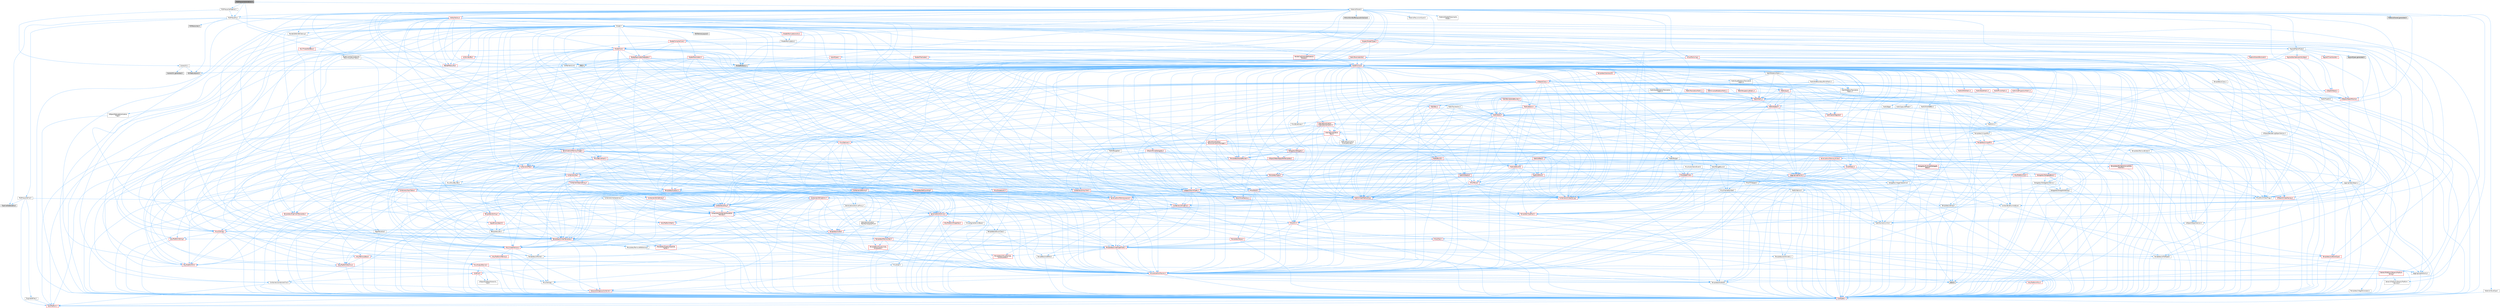 digraph "PSOPrecacheValidation.h"
{
 // INTERACTIVE_SVG=YES
 // LATEX_PDF_SIZE
  bgcolor="transparent";
  edge [fontname=Helvetica,fontsize=10,labelfontname=Helvetica,labelfontsize=10];
  node [fontname=Helvetica,fontsize=10,shape=box,height=0.2,width=0.4];
  Node1 [id="Node000001",label="PSOPrecacheValidation.h",height=0.2,width=0.4,color="gray40", fillcolor="grey60", style="filled", fontcolor="black",tooltip=" "];
  Node1 -> Node2 [id="edge1_Node000001_Node000002",color="steelblue1",style="solid",tooltip=" "];
  Node2 [id="Node000002",label="PSOPrecache.h",height=0.2,width=0.4,color="grey40", fillcolor="white", style="filled",URL="$d5/d11/PSOPrecache_8h.html",tooltip=" "];
  Node2 -> Node3 [id="edge2_Node000002_Node000003",color="steelblue1",style="solid",tooltip=" "];
  Node3 [id="Node000003",label="RHIDefinitions.h",height=0.2,width=0.4,color="grey60", fillcolor="#E0E0E0", style="filled",tooltip=" "];
  Node2 -> Node4 [id="edge3_Node000002_Node000004",color="steelblue1",style="solid",tooltip=" "];
  Node4 [id="Node000004",label="RHIFeatureLevel.h",height=0.2,width=0.4,color="grey60", fillcolor="#E0E0E0", style="filled",tooltip=" "];
  Node2 -> Node5 [id="edge4_Node000002_Node000005",color="steelblue1",style="solid",tooltip=" "];
  Node5 [id="Node000005",label="RHIResources.h",height=0.2,width=0.4,color="grey60", fillcolor="#E0E0E0", style="filled",tooltip=" "];
  Node2 -> Node6 [id="edge5_Node000002_Node000006",color="steelblue1",style="solid",tooltip=" "];
  Node6 [id="Node000006",label="Engine/EngineTypes.h",height=0.2,width=0.4,color="grey40", fillcolor="white", style="filled",URL="$df/dcf/EngineTypes_8h.html",tooltip=" "];
  Node6 -> Node7 [id="edge6_Node000006_Node000007",color="steelblue1",style="solid",tooltip=" "];
  Node7 [id="Node000007",label="Misc/EnumClassFlags.h",height=0.2,width=0.4,color="grey40", fillcolor="white", style="filled",URL="$d8/de7/EnumClassFlags_8h.html",tooltip=" "];
  Node6 -> Node8 [id="edge7_Node000006_Node000008",color="steelblue1",style="solid",tooltip=" "];
  Node8 [id="Node000008",label="UObject/ObjectMacros.h",height=0.2,width=0.4,color="red", fillcolor="#FFF0F0", style="filled",URL="$d8/d8d/ObjectMacros_8h.html",tooltip=" "];
  Node8 -> Node7 [id="edge8_Node000008_Node000007",color="steelblue1",style="solid",tooltip=" "];
  Node6 -> Node281 [id="edge9_Node000006_Node000281",color="steelblue1",style="solid",tooltip=" "];
  Node281 [id="Node000281",label="UObject/Object.h",height=0.2,width=0.4,color="red", fillcolor="#FFF0F0", style="filled",URL="$db/dbf/Object_8h.html",tooltip=" "];
  Node281 -> Node8 [id="edge10_Node000281_Node000008",color="steelblue1",style="solid",tooltip=" "];
  Node6 -> Node323 [id="edge11_Node000006_Node000323",color="steelblue1",style="solid",tooltip=" "];
  Node323 [id="Node000323",label="UObject/Class.h",height=0.2,width=0.4,color="red", fillcolor="#FFF0F0", style="filled",URL="$d4/d05/Class_8h.html",tooltip=" "];
  Node323 -> Node128 [id="edge12_Node000323_Node000128",color="steelblue1",style="solid",tooltip=" "];
  Node128 [id="Node000128",label="Containers/Array.h",height=0.2,width=0.4,color="red", fillcolor="#FFF0F0", style="filled",URL="$df/dd0/Array_8h.html",tooltip=" "];
  Node128 -> Node11 [id="edge13_Node000128_Node000011",color="steelblue1",style="solid",tooltip=" "];
  Node11 [id="Node000011",label="CoreTypes.h",height=0.2,width=0.4,color="red", fillcolor="#FFF0F0", style="filled",URL="$dc/dec/CoreTypes_8h.html",tooltip=" "];
  Node11 -> Node12 [id="edge14_Node000011_Node000012",color="steelblue1",style="solid",tooltip=" "];
  Node12 [id="Node000012",label="HAL/Platform.h",height=0.2,width=0.4,color="red", fillcolor="#FFF0F0", style="filled",URL="$d9/dd0/Platform_8h.html",tooltip=" "];
  Node128 -> Node25 [id="edge15_Node000128_Node000025",color="steelblue1",style="solid",tooltip=" "];
  Node25 [id="Node000025",label="Misc/AssertionMacros.h",height=0.2,width=0.4,color="red", fillcolor="#FFF0F0", style="filled",URL="$d0/dfa/AssertionMacros_8h.html",tooltip=" "];
  Node25 -> Node11 [id="edge16_Node000025_Node000011",color="steelblue1",style="solid",tooltip=" "];
  Node25 -> Node12 [id="edge17_Node000025_Node000012",color="steelblue1",style="solid",tooltip=" "];
  Node25 -> Node26 [id="edge18_Node000025_Node000026",color="steelblue1",style="solid",tooltip=" "];
  Node26 [id="Node000026",label="HAL/PlatformMisc.h",height=0.2,width=0.4,color="red", fillcolor="#FFF0F0", style="filled",URL="$d0/df5/PlatformMisc_8h.html",tooltip=" "];
  Node26 -> Node11 [id="edge19_Node000026_Node000011",color="steelblue1",style="solid",tooltip=" "];
  Node25 -> Node61 [id="edge20_Node000025_Node000061",color="steelblue1",style="solid",tooltip=" "];
  Node61 [id="Node000061",label="Templates/EnableIf.h",height=0.2,width=0.4,color="grey40", fillcolor="white", style="filled",URL="$d7/d60/EnableIf_8h.html",tooltip=" "];
  Node61 -> Node11 [id="edge21_Node000061_Node000011",color="steelblue1",style="solid",tooltip=" "];
  Node25 -> Node67 [id="edge22_Node000025_Node000067",color="steelblue1",style="solid",tooltip=" "];
  Node67 [id="Node000067",label="Misc/VarArgs.h",height=0.2,width=0.4,color="grey40", fillcolor="white", style="filled",URL="$d5/d6f/VarArgs_8h.html",tooltip=" "];
  Node67 -> Node11 [id="edge23_Node000067_Node000011",color="steelblue1",style="solid",tooltip=" "];
  Node25 -> Node74 [id="edge24_Node000025_Node000074",color="steelblue1",style="solid",tooltip=" "];
  Node74 [id="Node000074",label="atomic",height=0.2,width=0.4,color="grey60", fillcolor="#E0E0E0", style="filled",tooltip=" "];
  Node128 -> Node76 [id="edge25_Node000128_Node000076",color="steelblue1",style="solid",tooltip=" "];
  Node76 [id="Node000076",label="HAL/UnrealMemory.h",height=0.2,width=0.4,color="red", fillcolor="#FFF0F0", style="filled",URL="$d9/d96/UnrealMemory_8h.html",tooltip=" "];
  Node76 -> Node11 [id="edge26_Node000076_Node000011",color="steelblue1",style="solid",tooltip=" "];
  Node76 -> Node80 [id="edge27_Node000076_Node000080",color="steelblue1",style="solid",tooltip=" "];
  Node80 [id="Node000080",label="HAL/MemoryBase.h",height=0.2,width=0.4,color="red", fillcolor="#FFF0F0", style="filled",URL="$d6/d9f/MemoryBase_8h.html",tooltip=" "];
  Node80 -> Node11 [id="edge28_Node000080_Node000011",color="steelblue1",style="solid",tooltip=" "];
  Node80 -> Node54 [id="edge29_Node000080_Node000054",color="steelblue1",style="solid",tooltip=" "];
  Node54 [id="Node000054",label="HAL/PlatformAtomics.h",height=0.2,width=0.4,color="red", fillcolor="#FFF0F0", style="filled",URL="$d3/d36/PlatformAtomics_8h.html",tooltip=" "];
  Node54 -> Node11 [id="edge30_Node000054_Node000011",color="steelblue1",style="solid",tooltip=" "];
  Node80 -> Node38 [id="edge31_Node000080_Node000038",color="steelblue1",style="solid",tooltip=" "];
  Node38 [id="Node000038",label="HAL/PlatformCrt.h",height=0.2,width=0.4,color="red", fillcolor="#FFF0F0", style="filled",URL="$d8/d75/PlatformCrt_8h.html",tooltip=" "];
  Node80 -> Node81 [id="edge32_Node000080_Node000081",color="steelblue1",style="solid",tooltip=" "];
  Node81 [id="Node000081",label="Misc/Exec.h",height=0.2,width=0.4,color="grey40", fillcolor="white", style="filled",URL="$de/ddb/Exec_8h.html",tooltip=" "];
  Node81 -> Node11 [id="edge33_Node000081_Node000011",color="steelblue1",style="solid",tooltip=" "];
  Node81 -> Node25 [id="edge34_Node000081_Node000025",color="steelblue1",style="solid",tooltip=" "];
  Node80 -> Node82 [id="edge35_Node000080_Node000082",color="steelblue1",style="solid",tooltip=" "];
  Node82 [id="Node000082",label="Misc/OutputDevice.h",height=0.2,width=0.4,color="red", fillcolor="#FFF0F0", style="filled",URL="$d7/d32/OutputDevice_8h.html",tooltip=" "];
  Node82 -> Node33 [id="edge36_Node000082_Node000033",color="steelblue1",style="solid",tooltip=" "];
  Node33 [id="Node000033",label="CoreFwd.h",height=0.2,width=0.4,color="red", fillcolor="#FFF0F0", style="filled",URL="$d1/d1e/CoreFwd_8h.html",tooltip=" "];
  Node33 -> Node11 [id="edge37_Node000033_Node000011",color="steelblue1",style="solid",tooltip=" "];
  Node33 -> Node34 [id="edge38_Node000033_Node000034",color="steelblue1",style="solid",tooltip=" "];
  Node34 [id="Node000034",label="Containers/ContainersFwd.h",height=0.2,width=0.4,color="grey40", fillcolor="white", style="filled",URL="$d4/d0a/ContainersFwd_8h.html",tooltip=" "];
  Node34 -> Node12 [id="edge39_Node000034_Node000012",color="steelblue1",style="solid",tooltip=" "];
  Node34 -> Node11 [id="edge40_Node000034_Node000011",color="steelblue1",style="solid",tooltip=" "];
  Node34 -> Node31 [id="edge41_Node000034_Node000031",color="steelblue1",style="solid",tooltip=" "];
  Node31 [id="Node000031",label="Traits/IsContiguousContainer.h",height=0.2,width=0.4,color="red", fillcolor="#FFF0F0", style="filled",URL="$d5/d3c/IsContiguousContainer_8h.html",tooltip=" "];
  Node31 -> Node11 [id="edge42_Node000031_Node000011",color="steelblue1",style="solid",tooltip=" "];
  Node33 -> Node36 [id="edge43_Node000033_Node000036",color="steelblue1",style="solid",tooltip=" "];
  Node36 [id="Node000036",label="UObject/UObjectHierarchy\lFwd.h",height=0.2,width=0.4,color="grey40", fillcolor="white", style="filled",URL="$d3/d13/UObjectHierarchyFwd_8h.html",tooltip=" "];
  Node82 -> Node11 [id="edge44_Node000082_Node000011",color="steelblue1",style="solid",tooltip=" "];
  Node82 -> Node83 [id="edge45_Node000082_Node000083",color="steelblue1",style="solid",tooltip=" "];
  Node83 [id="Node000083",label="Logging/LogVerbosity.h",height=0.2,width=0.4,color="grey40", fillcolor="white", style="filled",URL="$d2/d8f/LogVerbosity_8h.html",tooltip=" "];
  Node83 -> Node11 [id="edge46_Node000083_Node000011",color="steelblue1",style="solid",tooltip=" "];
  Node82 -> Node67 [id="edge47_Node000082_Node000067",color="steelblue1",style="solid",tooltip=" "];
  Node76 -> Node93 [id="edge48_Node000076_Node000093",color="steelblue1",style="solid",tooltip=" "];
  Node93 [id="Node000093",label="HAL/PlatformMemory.h",height=0.2,width=0.4,color="red", fillcolor="#FFF0F0", style="filled",URL="$de/d68/PlatformMemory_8h.html",tooltip=" "];
  Node93 -> Node11 [id="edge49_Node000093_Node000011",color="steelblue1",style="solid",tooltip=" "];
  Node76 -> Node96 [id="edge50_Node000076_Node000096",color="steelblue1",style="solid",tooltip=" "];
  Node96 [id="Node000096",label="Templates/IsPointer.h",height=0.2,width=0.4,color="grey40", fillcolor="white", style="filled",URL="$d7/d05/IsPointer_8h.html",tooltip=" "];
  Node96 -> Node11 [id="edge51_Node000096_Node000011",color="steelblue1",style="solid",tooltip=" "];
  Node128 -> Node97 [id="edge52_Node000128_Node000097",color="steelblue1",style="solid",tooltip=" "];
  Node97 [id="Node000097",label="Templates/UnrealTypeTraits.h",height=0.2,width=0.4,color="red", fillcolor="#FFF0F0", style="filled",URL="$d2/d2d/UnrealTypeTraits_8h.html",tooltip=" "];
  Node97 -> Node11 [id="edge53_Node000097_Node000011",color="steelblue1",style="solid",tooltip=" "];
  Node97 -> Node96 [id="edge54_Node000097_Node000096",color="steelblue1",style="solid",tooltip=" "];
  Node97 -> Node25 [id="edge55_Node000097_Node000025",color="steelblue1",style="solid",tooltip=" "];
  Node97 -> Node89 [id="edge56_Node000097_Node000089",color="steelblue1",style="solid",tooltip=" "];
  Node89 [id="Node000089",label="Templates/AndOrNot.h",height=0.2,width=0.4,color="grey40", fillcolor="white", style="filled",URL="$db/d0a/AndOrNot_8h.html",tooltip=" "];
  Node89 -> Node11 [id="edge57_Node000089_Node000011",color="steelblue1",style="solid",tooltip=" "];
  Node97 -> Node61 [id="edge58_Node000097_Node000061",color="steelblue1",style="solid",tooltip=" "];
  Node97 -> Node98 [id="edge59_Node000097_Node000098",color="steelblue1",style="solid",tooltip=" "];
  Node98 [id="Node000098",label="Templates/IsArithmetic.h",height=0.2,width=0.4,color="grey40", fillcolor="white", style="filled",URL="$d2/d5d/IsArithmetic_8h.html",tooltip=" "];
  Node98 -> Node11 [id="edge60_Node000098_Node000011",color="steelblue1",style="solid",tooltip=" "];
  Node97 -> Node100 [id="edge61_Node000097_Node000100",color="steelblue1",style="solid",tooltip=" "];
  Node100 [id="Node000100",label="Templates/IsPODType.h",height=0.2,width=0.4,color="grey40", fillcolor="white", style="filled",URL="$d7/db1/IsPODType_8h.html",tooltip=" "];
  Node100 -> Node11 [id="edge62_Node000100_Node000011",color="steelblue1",style="solid",tooltip=" "];
  Node97 -> Node101 [id="edge63_Node000097_Node000101",color="steelblue1",style="solid",tooltip=" "];
  Node101 [id="Node000101",label="Templates/IsUECoreType.h",height=0.2,width=0.4,color="red", fillcolor="#FFF0F0", style="filled",URL="$d1/db8/IsUECoreType_8h.html",tooltip=" "];
  Node101 -> Node11 [id="edge64_Node000101_Node000011",color="steelblue1",style="solid",tooltip=" "];
  Node97 -> Node90 [id="edge65_Node000097_Node000090",color="steelblue1",style="solid",tooltip=" "];
  Node90 [id="Node000090",label="Templates/IsTriviallyCopy\lConstructible.h",height=0.2,width=0.4,color="red", fillcolor="#FFF0F0", style="filled",URL="$d3/d78/IsTriviallyCopyConstructible_8h.html",tooltip=" "];
  Node90 -> Node11 [id="edge66_Node000090_Node000011",color="steelblue1",style="solid",tooltip=" "];
  Node128 -> Node102 [id="edge67_Node000128_Node000102",color="steelblue1",style="solid",tooltip=" "];
  Node102 [id="Node000102",label="Templates/UnrealTemplate.h",height=0.2,width=0.4,color="red", fillcolor="#FFF0F0", style="filled",URL="$d4/d24/UnrealTemplate_8h.html",tooltip=" "];
  Node102 -> Node11 [id="edge68_Node000102_Node000011",color="steelblue1",style="solid",tooltip=" "];
  Node102 -> Node96 [id="edge69_Node000102_Node000096",color="steelblue1",style="solid",tooltip=" "];
  Node102 -> Node76 [id="edge70_Node000102_Node000076",color="steelblue1",style="solid",tooltip=" "];
  Node102 -> Node97 [id="edge71_Node000102_Node000097",color="steelblue1",style="solid",tooltip=" "];
  Node102 -> Node105 [id="edge72_Node000102_Node000105",color="steelblue1",style="solid",tooltip=" "];
  Node105 [id="Node000105",label="Templates/RemoveReference.h",height=0.2,width=0.4,color="grey40", fillcolor="white", style="filled",URL="$da/dbe/RemoveReference_8h.html",tooltip=" "];
  Node105 -> Node11 [id="edge73_Node000105_Node000011",color="steelblue1",style="solid",tooltip=" "];
  Node102 -> Node106 [id="edge74_Node000102_Node000106",color="steelblue1",style="solid",tooltip=" "];
  Node106 [id="Node000106",label="Templates/TypeCompatible\lBytes.h",height=0.2,width=0.4,color="red", fillcolor="#FFF0F0", style="filled",URL="$df/d0a/TypeCompatibleBytes_8h.html",tooltip=" "];
  Node106 -> Node11 [id="edge75_Node000106_Node000011",color="steelblue1",style="solid",tooltip=" "];
  Node102 -> Node31 [id="edge76_Node000102_Node000031",color="steelblue1",style="solid",tooltip=" "];
  Node128 -> Node116 [id="edge77_Node000128_Node000116",color="steelblue1",style="solid",tooltip=" "];
  Node116 [id="Node000116",label="Containers/ContainerAllocation\lPolicies.h",height=0.2,width=0.4,color="red", fillcolor="#FFF0F0", style="filled",URL="$d7/dff/ContainerAllocationPolicies_8h.html",tooltip=" "];
  Node116 -> Node11 [id="edge78_Node000116_Node000011",color="steelblue1",style="solid",tooltip=" "];
  Node116 -> Node116 [id="edge79_Node000116_Node000116",color="steelblue1",style="solid",tooltip=" "];
  Node116 -> Node118 [id="edge80_Node000116_Node000118",color="steelblue1",style="solid",tooltip=" "];
  Node118 [id="Node000118",label="HAL/PlatformMath.h",height=0.2,width=0.4,color="red", fillcolor="#FFF0F0", style="filled",URL="$dc/d53/PlatformMath_8h.html",tooltip=" "];
  Node118 -> Node11 [id="edge81_Node000118_Node000011",color="steelblue1",style="solid",tooltip=" "];
  Node116 -> Node76 [id="edge82_Node000116_Node000076",color="steelblue1",style="solid",tooltip=" "];
  Node116 -> Node48 [id="edge83_Node000116_Node000048",color="steelblue1",style="solid",tooltip=" "];
  Node48 [id="Node000048",label="Math/NumericLimits.h",height=0.2,width=0.4,color="grey40", fillcolor="white", style="filled",URL="$df/d1b/NumericLimits_8h.html",tooltip=" "];
  Node48 -> Node11 [id="edge84_Node000048_Node000011",color="steelblue1",style="solid",tooltip=" "];
  Node116 -> Node25 [id="edge85_Node000116_Node000025",color="steelblue1",style="solid",tooltip=" "];
  Node116 -> Node127 [id="edge86_Node000116_Node000127",color="steelblue1",style="solid",tooltip=" "];
  Node127 [id="Node000127",label="Templates/MemoryOps.h",height=0.2,width=0.4,color="red", fillcolor="#FFF0F0", style="filled",URL="$db/dea/MemoryOps_8h.html",tooltip=" "];
  Node127 -> Node11 [id="edge87_Node000127_Node000011",color="steelblue1",style="solid",tooltip=" "];
  Node127 -> Node76 [id="edge88_Node000127_Node000076",color="steelblue1",style="solid",tooltip=" "];
  Node127 -> Node91 [id="edge89_Node000127_Node000091",color="steelblue1",style="solid",tooltip=" "];
  Node91 [id="Node000091",label="Templates/IsTriviallyCopy\lAssignable.h",height=0.2,width=0.4,color="red", fillcolor="#FFF0F0", style="filled",URL="$d2/df2/IsTriviallyCopyAssignable_8h.html",tooltip=" "];
  Node91 -> Node11 [id="edge90_Node000091_Node000011",color="steelblue1",style="solid",tooltip=" "];
  Node127 -> Node90 [id="edge91_Node000127_Node000090",color="steelblue1",style="solid",tooltip=" "];
  Node127 -> Node97 [id="edge92_Node000127_Node000097",color="steelblue1",style="solid",tooltip=" "];
  Node116 -> Node106 [id="edge93_Node000116_Node000106",color="steelblue1",style="solid",tooltip=" "];
  Node128 -> Node135 [id="edge94_Node000128_Node000135",color="steelblue1",style="solid",tooltip=" "];
  Node135 [id="Node000135",label="Serialization/Archive.h",height=0.2,width=0.4,color="red", fillcolor="#FFF0F0", style="filled",URL="$d7/d3b/Archive_8h.html",tooltip=" "];
  Node135 -> Node33 [id="edge95_Node000135_Node000033",color="steelblue1",style="solid",tooltip=" "];
  Node135 -> Node11 [id="edge96_Node000135_Node000011",color="steelblue1",style="solid",tooltip=" "];
  Node135 -> Node136 [id="edge97_Node000135_Node000136",color="steelblue1",style="solid",tooltip=" "];
  Node136 [id="Node000136",label="HAL/PlatformProperties.h",height=0.2,width=0.4,color="red", fillcolor="#FFF0F0", style="filled",URL="$d9/db0/PlatformProperties_8h.html",tooltip=" "];
  Node136 -> Node11 [id="edge98_Node000136_Node000011",color="steelblue1",style="solid",tooltip=" "];
  Node135 -> Node139 [id="edge99_Node000135_Node000139",color="steelblue1",style="solid",tooltip=" "];
  Node139 [id="Node000139",label="Internationalization\l/TextNamespaceFwd.h",height=0.2,width=0.4,color="grey40", fillcolor="white", style="filled",URL="$d8/d97/TextNamespaceFwd_8h.html",tooltip=" "];
  Node139 -> Node11 [id="edge100_Node000139_Node000011",color="steelblue1",style="solid",tooltip=" "];
  Node135 -> Node25 [id="edge101_Node000135_Node000025",color="steelblue1",style="solid",tooltip=" "];
  Node135 -> Node140 [id="edge102_Node000135_Node000140",color="steelblue1",style="solid",tooltip=" "];
  Node140 [id="Node000140",label="Misc/EngineVersionBase.h",height=0.2,width=0.4,color="grey40", fillcolor="white", style="filled",URL="$d5/d2b/EngineVersionBase_8h.html",tooltip=" "];
  Node140 -> Node11 [id="edge103_Node000140_Node000011",color="steelblue1",style="solid",tooltip=" "];
  Node135 -> Node67 [id="edge104_Node000135_Node000067",color="steelblue1",style="solid",tooltip=" "];
  Node135 -> Node61 [id="edge105_Node000135_Node000061",color="steelblue1",style="solid",tooltip=" "];
  Node135 -> Node143 [id="edge106_Node000135_Node000143",color="steelblue1",style="solid",tooltip=" "];
  Node143 [id="Node000143",label="Templates/IsEnumClass.h",height=0.2,width=0.4,color="grey40", fillcolor="white", style="filled",URL="$d7/d15/IsEnumClass_8h.html",tooltip=" "];
  Node143 -> Node11 [id="edge107_Node000143_Node000011",color="steelblue1",style="solid",tooltip=" "];
  Node143 -> Node89 [id="edge108_Node000143_Node000089",color="steelblue1",style="solid",tooltip=" "];
  Node135 -> Node102 [id="edge109_Node000135_Node000102",color="steelblue1",style="solid",tooltip=" "];
  Node135 -> Node144 [id="edge110_Node000135_Node000144",color="steelblue1",style="solid",tooltip=" "];
  Node144 [id="Node000144",label="UObject/ObjectVersion.h",height=0.2,width=0.4,color="grey40", fillcolor="white", style="filled",URL="$da/d63/ObjectVersion_8h.html",tooltip=" "];
  Node144 -> Node11 [id="edge111_Node000144_Node000011",color="steelblue1",style="solid",tooltip=" "];
  Node128 -> Node161 [id="edge112_Node000128_Node000161",color="steelblue1",style="solid",tooltip=" "];
  Node161 [id="Node000161",label="Templates/Invoke.h",height=0.2,width=0.4,color="red", fillcolor="#FFF0F0", style="filled",URL="$d7/deb/Invoke_8h.html",tooltip=" "];
  Node161 -> Node11 [id="edge113_Node000161_Node000011",color="steelblue1",style="solid",tooltip=" "];
  Node161 -> Node102 [id="edge114_Node000161_Node000102",color="steelblue1",style="solid",tooltip=" "];
  Node128 -> Node166 [id="edge115_Node000128_Node000166",color="steelblue1",style="solid",tooltip=" "];
  Node166 [id="Node000166",label="Templates/Less.h",height=0.2,width=0.4,color="grey40", fillcolor="white", style="filled",URL="$de/dc8/Less_8h.html",tooltip=" "];
  Node166 -> Node11 [id="edge116_Node000166_Node000011",color="steelblue1",style="solid",tooltip=" "];
  Node166 -> Node102 [id="edge117_Node000166_Node000102",color="steelblue1",style="solid",tooltip=" "];
  Node128 -> Node174 [id="edge118_Node000128_Node000174",color="steelblue1",style="solid",tooltip=" "];
  Node174 [id="Node000174",label="Templates/Sorting.h",height=0.2,width=0.4,color="red", fillcolor="#FFF0F0", style="filled",URL="$d3/d9e/Sorting_8h.html",tooltip=" "];
  Node174 -> Node11 [id="edge119_Node000174_Node000011",color="steelblue1",style="solid",tooltip=" "];
  Node174 -> Node170 [id="edge120_Node000174_Node000170",color="steelblue1",style="solid",tooltip=" "];
  Node170 [id="Node000170",label="Algo/BinarySearch.h",height=0.2,width=0.4,color="red", fillcolor="#FFF0F0", style="filled",URL="$db/db4/BinarySearch_8h.html",tooltip=" "];
  Node170 -> Node161 [id="edge121_Node000170_Node000161",color="steelblue1",style="solid",tooltip=" "];
  Node170 -> Node166 [id="edge122_Node000170_Node000166",color="steelblue1",style="solid",tooltip=" "];
  Node174 -> Node118 [id="edge123_Node000174_Node000118",color="steelblue1",style="solid",tooltip=" "];
  Node174 -> Node166 [id="edge124_Node000174_Node000166",color="steelblue1",style="solid",tooltip=" "];
  Node128 -> Node178 [id="edge125_Node000128_Node000178",color="steelblue1",style="solid",tooltip=" "];
  Node178 [id="Node000178",label="Templates/AlignmentTemplates.h",height=0.2,width=0.4,color="red", fillcolor="#FFF0F0", style="filled",URL="$dd/d32/AlignmentTemplates_8h.html",tooltip=" "];
  Node178 -> Node11 [id="edge126_Node000178_Node000011",color="steelblue1",style="solid",tooltip=" "];
  Node178 -> Node96 [id="edge127_Node000178_Node000096",color="steelblue1",style="solid",tooltip=" "];
  Node323 -> Node149 [id="edge128_Node000323_Node000149",color="steelblue1",style="solid",tooltip=" "];
  Node149 [id="Node000149",label="Containers/EnumAsByte.h",height=0.2,width=0.4,color="grey40", fillcolor="white", style="filled",URL="$d6/d9a/EnumAsByte_8h.html",tooltip=" "];
  Node149 -> Node11 [id="edge129_Node000149_Node000011",color="steelblue1",style="solid",tooltip=" "];
  Node149 -> Node100 [id="edge130_Node000149_Node000100",color="steelblue1",style="solid",tooltip=" "];
  Node149 -> Node150 [id="edge131_Node000149_Node000150",color="steelblue1",style="solid",tooltip=" "];
  Node150 [id="Node000150",label="Templates/TypeHash.h",height=0.2,width=0.4,color="red", fillcolor="#FFF0F0", style="filled",URL="$d1/d62/TypeHash_8h.html",tooltip=" "];
  Node150 -> Node11 [id="edge132_Node000150_Node000011",color="steelblue1",style="solid",tooltip=" "];
  Node150 -> Node151 [id="edge133_Node000150_Node000151",color="steelblue1",style="solid",tooltip=" "];
  Node151 [id="Node000151",label="Misc/Crc.h",height=0.2,width=0.4,color="red", fillcolor="#FFF0F0", style="filled",URL="$d4/dd2/Crc_8h.html",tooltip=" "];
  Node151 -> Node11 [id="edge134_Node000151_Node000011",color="steelblue1",style="solid",tooltip=" "];
  Node151 -> Node78 [id="edge135_Node000151_Node000078",color="steelblue1",style="solid",tooltip=" "];
  Node78 [id="Node000078",label="HAL/PlatformString.h",height=0.2,width=0.4,color="red", fillcolor="#FFF0F0", style="filled",URL="$db/db5/PlatformString_8h.html",tooltip=" "];
  Node78 -> Node11 [id="edge136_Node000078_Node000011",color="steelblue1",style="solid",tooltip=" "];
  Node151 -> Node25 [id="edge137_Node000151_Node000025",color="steelblue1",style="solid",tooltip=" "];
  Node151 -> Node152 [id="edge138_Node000151_Node000152",color="steelblue1",style="solid",tooltip=" "];
  Node152 [id="Node000152",label="Misc/CString.h",height=0.2,width=0.4,color="red", fillcolor="#FFF0F0", style="filled",URL="$d2/d49/CString_8h.html",tooltip=" "];
  Node152 -> Node11 [id="edge139_Node000152_Node000011",color="steelblue1",style="solid",tooltip=" "];
  Node152 -> Node38 [id="edge140_Node000152_Node000038",color="steelblue1",style="solid",tooltip=" "];
  Node152 -> Node78 [id="edge141_Node000152_Node000078",color="steelblue1",style="solid",tooltip=" "];
  Node152 -> Node25 [id="edge142_Node000152_Node000025",color="steelblue1",style="solid",tooltip=" "];
  Node152 -> Node153 [id="edge143_Node000152_Node000153",color="steelblue1",style="solid",tooltip=" "];
  Node153 [id="Node000153",label="Misc/Char.h",height=0.2,width=0.4,color="red", fillcolor="#FFF0F0", style="filled",URL="$d0/d58/Char_8h.html",tooltip=" "];
  Node153 -> Node11 [id="edge144_Node000153_Node000011",color="steelblue1",style="solid",tooltip=" "];
  Node152 -> Node67 [id="edge145_Node000152_Node000067",color="steelblue1",style="solid",tooltip=" "];
  Node151 -> Node153 [id="edge146_Node000151_Node000153",color="steelblue1",style="solid",tooltip=" "];
  Node151 -> Node97 [id="edge147_Node000151_Node000097",color="steelblue1",style="solid",tooltip=" "];
  Node323 -> Node190 [id="edge148_Node000323_Node000190",color="steelblue1",style="solid",tooltip=" "];
  Node190 [id="Node000190",label="Containers/Map.h",height=0.2,width=0.4,color="red", fillcolor="#FFF0F0", style="filled",URL="$df/d79/Map_8h.html",tooltip=" "];
  Node190 -> Node11 [id="edge149_Node000190_Node000011",color="steelblue1",style="solid",tooltip=" "];
  Node190 -> Node191 [id="edge150_Node000190_Node000191",color="steelblue1",style="solid",tooltip=" "];
  Node191 [id="Node000191",label="Algo/Reverse.h",height=0.2,width=0.4,color="grey40", fillcolor="white", style="filled",URL="$d5/d93/Reverse_8h.html",tooltip=" "];
  Node191 -> Node11 [id="edge151_Node000191_Node000011",color="steelblue1",style="solid",tooltip=" "];
  Node191 -> Node102 [id="edge152_Node000191_Node000102",color="steelblue1",style="solid",tooltip=" "];
  Node190 -> Node192 [id="edge153_Node000190_Node000192",color="steelblue1",style="solid",tooltip=" "];
  Node192 [id="Node000192",label="Containers/Set.h",height=0.2,width=0.4,color="red", fillcolor="#FFF0F0", style="filled",URL="$d4/d45/Set_8h.html",tooltip=" "];
  Node192 -> Node116 [id="edge154_Node000192_Node000116",color="steelblue1",style="solid",tooltip=" "];
  Node192 -> Node194 [id="edge155_Node000192_Node000194",color="steelblue1",style="solid",tooltip=" "];
  Node194 [id="Node000194",label="Containers/SparseArray.h",height=0.2,width=0.4,color="red", fillcolor="#FFF0F0", style="filled",URL="$d5/dbf/SparseArray_8h.html",tooltip=" "];
  Node194 -> Node11 [id="edge156_Node000194_Node000011",color="steelblue1",style="solid",tooltip=" "];
  Node194 -> Node25 [id="edge157_Node000194_Node000025",color="steelblue1",style="solid",tooltip=" "];
  Node194 -> Node76 [id="edge158_Node000194_Node000076",color="steelblue1",style="solid",tooltip=" "];
  Node194 -> Node97 [id="edge159_Node000194_Node000097",color="steelblue1",style="solid",tooltip=" "];
  Node194 -> Node102 [id="edge160_Node000194_Node000102",color="steelblue1",style="solid",tooltip=" "];
  Node194 -> Node116 [id="edge161_Node000194_Node000116",color="steelblue1",style="solid",tooltip=" "];
  Node194 -> Node166 [id="edge162_Node000194_Node000166",color="steelblue1",style="solid",tooltip=" "];
  Node194 -> Node128 [id="edge163_Node000194_Node000128",color="steelblue1",style="solid",tooltip=" "];
  Node194 -> Node177 [id="edge164_Node000194_Node000177",color="steelblue1",style="solid",tooltip=" "];
  Node177 [id="Node000177",label="Math/UnrealMathUtility.h",height=0.2,width=0.4,color="red", fillcolor="#FFF0F0", style="filled",URL="$db/db8/UnrealMathUtility_8h.html",tooltip=" "];
  Node177 -> Node11 [id="edge165_Node000177_Node000011",color="steelblue1",style="solid",tooltip=" "];
  Node177 -> Node25 [id="edge166_Node000177_Node000025",color="steelblue1",style="solid",tooltip=" "];
  Node177 -> Node118 [id="edge167_Node000177_Node000118",color="steelblue1",style="solid",tooltip=" "];
  Node194 -> Node195 [id="edge168_Node000194_Node000195",color="steelblue1",style="solid",tooltip=" "];
  Node195 [id="Node000195",label="Containers/ScriptArray.h",height=0.2,width=0.4,color="red", fillcolor="#FFF0F0", style="filled",URL="$dc/daf/ScriptArray_8h.html",tooltip=" "];
  Node195 -> Node11 [id="edge169_Node000195_Node000011",color="steelblue1",style="solid",tooltip=" "];
  Node195 -> Node25 [id="edge170_Node000195_Node000025",color="steelblue1",style="solid",tooltip=" "];
  Node195 -> Node76 [id="edge171_Node000195_Node000076",color="steelblue1",style="solid",tooltip=" "];
  Node195 -> Node116 [id="edge172_Node000195_Node000116",color="steelblue1",style="solid",tooltip=" "];
  Node195 -> Node128 [id="edge173_Node000195_Node000128",color="steelblue1",style="solid",tooltip=" "];
  Node194 -> Node196 [id="edge174_Node000194_Node000196",color="steelblue1",style="solid",tooltip=" "];
  Node196 [id="Node000196",label="Containers/BitArray.h",height=0.2,width=0.4,color="red", fillcolor="#FFF0F0", style="filled",URL="$d1/de4/BitArray_8h.html",tooltip=" "];
  Node196 -> Node116 [id="edge175_Node000196_Node000116",color="steelblue1",style="solid",tooltip=" "];
  Node196 -> Node11 [id="edge176_Node000196_Node000011",color="steelblue1",style="solid",tooltip=" "];
  Node196 -> Node54 [id="edge177_Node000196_Node000054",color="steelblue1",style="solid",tooltip=" "];
  Node196 -> Node76 [id="edge178_Node000196_Node000076",color="steelblue1",style="solid",tooltip=" "];
  Node196 -> Node177 [id="edge179_Node000196_Node000177",color="steelblue1",style="solid",tooltip=" "];
  Node196 -> Node25 [id="edge180_Node000196_Node000025",color="steelblue1",style="solid",tooltip=" "];
  Node196 -> Node7 [id="edge181_Node000196_Node000007",color="steelblue1",style="solid",tooltip=" "];
  Node196 -> Node135 [id="edge182_Node000196_Node000135",color="steelblue1",style="solid",tooltip=" "];
  Node196 -> Node146 [id="edge183_Node000196_Node000146",color="steelblue1",style="solid",tooltip=" "];
  Node146 [id="Node000146",label="Serialization/MemoryLayout.h",height=0.2,width=0.4,color="red", fillcolor="#FFF0F0", style="filled",URL="$d7/d66/MemoryLayout_8h.html",tooltip=" "];
  Node146 -> Node149 [id="edge184_Node000146_Node000149",color="steelblue1",style="solid",tooltip=" "];
  Node146 -> Node28 [id="edge185_Node000146_Node000028",color="steelblue1",style="solid",tooltip=" "];
  Node28 [id="Node000028",label="Containers/StringFwd.h",height=0.2,width=0.4,color="red", fillcolor="#FFF0F0", style="filled",URL="$df/d37/StringFwd_8h.html",tooltip=" "];
  Node28 -> Node11 [id="edge186_Node000028_Node000011",color="steelblue1",style="solid",tooltip=" "];
  Node28 -> Node31 [id="edge187_Node000028_Node000031",color="steelblue1",style="solid",tooltip=" "];
  Node146 -> Node76 [id="edge188_Node000146_Node000076",color="steelblue1",style="solid",tooltip=" "];
  Node146 -> Node61 [id="edge189_Node000146_Node000061",color="steelblue1",style="solid",tooltip=" "];
  Node146 -> Node102 [id="edge190_Node000146_Node000102",color="steelblue1",style="solid",tooltip=" "];
  Node196 -> Node61 [id="edge191_Node000196_Node000061",color="steelblue1",style="solid",tooltip=" "];
  Node196 -> Node161 [id="edge192_Node000196_Node000161",color="steelblue1",style="solid",tooltip=" "];
  Node196 -> Node102 [id="edge193_Node000196_Node000102",color="steelblue1",style="solid",tooltip=" "];
  Node196 -> Node97 [id="edge194_Node000196_Node000097",color="steelblue1",style="solid",tooltip=" "];
  Node194 -> Node108 [id="edge195_Node000194_Node000108",color="steelblue1",style="solid",tooltip=" "];
  Node108 [id="Node000108",label="Containers/UnrealString.h",height=0.2,width=0.4,color="red", fillcolor="#FFF0F0", style="filled",URL="$d5/dba/UnrealString_8h.html",tooltip=" "];
  Node192 -> Node34 [id="edge196_Node000192_Node000034",color="steelblue1",style="solid",tooltip=" "];
  Node192 -> Node177 [id="edge197_Node000192_Node000177",color="steelblue1",style="solid",tooltip=" "];
  Node192 -> Node25 [id="edge198_Node000192_Node000025",color="steelblue1",style="solid",tooltip=" "];
  Node192 -> Node212 [id="edge199_Node000192_Node000212",color="steelblue1",style="solid",tooltip=" "];
  Node212 [id="Node000212",label="Misc/StructBuilder.h",height=0.2,width=0.4,color="grey40", fillcolor="white", style="filled",URL="$d9/db3/StructBuilder_8h.html",tooltip=" "];
  Node212 -> Node11 [id="edge200_Node000212_Node000011",color="steelblue1",style="solid",tooltip=" "];
  Node212 -> Node177 [id="edge201_Node000212_Node000177",color="steelblue1",style="solid",tooltip=" "];
  Node212 -> Node178 [id="edge202_Node000212_Node000178",color="steelblue1",style="solid",tooltip=" "];
  Node192 -> Node213 [id="edge203_Node000192_Node000213",color="steelblue1",style="solid",tooltip=" "];
  Node213 [id="Node000213",label="Templates/Function.h",height=0.2,width=0.4,color="red", fillcolor="#FFF0F0", style="filled",URL="$df/df5/Function_8h.html",tooltip=" "];
  Node213 -> Node11 [id="edge204_Node000213_Node000011",color="steelblue1",style="solid",tooltip=" "];
  Node213 -> Node25 [id="edge205_Node000213_Node000025",color="steelblue1",style="solid",tooltip=" "];
  Node213 -> Node76 [id="edge206_Node000213_Node000076",color="steelblue1",style="solid",tooltip=" "];
  Node213 -> Node97 [id="edge207_Node000213_Node000097",color="steelblue1",style="solid",tooltip=" "];
  Node213 -> Node161 [id="edge208_Node000213_Node000161",color="steelblue1",style="solid",tooltip=" "];
  Node213 -> Node102 [id="edge209_Node000213_Node000102",color="steelblue1",style="solid",tooltip=" "];
  Node213 -> Node177 [id="edge210_Node000213_Node000177",color="steelblue1",style="solid",tooltip=" "];
  Node192 -> Node174 [id="edge211_Node000192_Node000174",color="steelblue1",style="solid",tooltip=" "];
  Node192 -> Node150 [id="edge212_Node000192_Node000150",color="steelblue1",style="solid",tooltip=" "];
  Node192 -> Node102 [id="edge213_Node000192_Node000102",color="steelblue1",style="solid",tooltip=" "];
  Node190 -> Node108 [id="edge214_Node000190_Node000108",color="steelblue1",style="solid",tooltip=" "];
  Node190 -> Node25 [id="edge215_Node000190_Node000025",color="steelblue1",style="solid",tooltip=" "];
  Node190 -> Node212 [id="edge216_Node000190_Node000212",color="steelblue1",style="solid",tooltip=" "];
  Node190 -> Node213 [id="edge217_Node000190_Node000213",color="steelblue1",style="solid",tooltip=" "];
  Node190 -> Node174 [id="edge218_Node000190_Node000174",color="steelblue1",style="solid",tooltip=" "];
  Node190 -> Node216 [id="edge219_Node000190_Node000216",color="steelblue1",style="solid",tooltip=" "];
  Node216 [id="Node000216",label="Templates/Tuple.h",height=0.2,width=0.4,color="red", fillcolor="#FFF0F0", style="filled",URL="$d2/d4f/Tuple_8h.html",tooltip=" "];
  Node216 -> Node11 [id="edge220_Node000216_Node000011",color="steelblue1",style="solid",tooltip=" "];
  Node216 -> Node102 [id="edge221_Node000216_Node000102",color="steelblue1",style="solid",tooltip=" "];
  Node216 -> Node217 [id="edge222_Node000216_Node000217",color="steelblue1",style="solid",tooltip=" "];
  Node217 [id="Node000217",label="Delegates/IntegerSequence.h",height=0.2,width=0.4,color="grey40", fillcolor="white", style="filled",URL="$d2/dcc/IntegerSequence_8h.html",tooltip=" "];
  Node217 -> Node11 [id="edge223_Node000217_Node000011",color="steelblue1",style="solid",tooltip=" "];
  Node216 -> Node161 [id="edge224_Node000216_Node000161",color="steelblue1",style="solid",tooltip=" "];
  Node216 -> Node146 [id="edge225_Node000216_Node000146",color="steelblue1",style="solid",tooltip=" "];
  Node216 -> Node150 [id="edge226_Node000216_Node000150",color="steelblue1",style="solid",tooltip=" "];
  Node190 -> Node102 [id="edge227_Node000190_Node000102",color="steelblue1",style="solid",tooltip=" "];
  Node190 -> Node97 [id="edge228_Node000190_Node000097",color="steelblue1",style="solid",tooltip=" "];
  Node323 -> Node192 [id="edge229_Node000323_Node000192",color="steelblue1",style="solid",tooltip=" "];
  Node323 -> Node28 [id="edge230_Node000323_Node000028",color="steelblue1",style="solid",tooltip=" "];
  Node323 -> Node108 [id="edge231_Node000323_Node000108",color="steelblue1",style="solid",tooltip=" "];
  Node323 -> Node11 [id="edge232_Node000323_Node000011",color="steelblue1",style="solid",tooltip=" "];
  Node323 -> Node112 [id="edge233_Node000323_Node000112",color="steelblue1",style="solid",tooltip=" "];
  Node112 [id="Node000112",label="HAL/CriticalSection.h",height=0.2,width=0.4,color="red", fillcolor="#FFF0F0", style="filled",URL="$d6/d90/CriticalSection_8h.html",tooltip=" "];
  Node323 -> Node38 [id="edge234_Node000323_Node000038",color="steelblue1",style="solid",tooltip=" "];
  Node323 -> Node76 [id="edge235_Node000323_Node000076",color="steelblue1",style="solid",tooltip=" "];
  Node323 -> Node289 [id="edge236_Node000323_Node000289",color="steelblue1",style="solid",tooltip=" "];
  Node289 [id="Node000289",label="Internationalization\l/Text.h",height=0.2,width=0.4,color="red", fillcolor="#FFF0F0", style="filled",URL="$d6/d35/Text_8h.html",tooltip=" "];
  Node289 -> Node11 [id="edge237_Node000289_Node000011",color="steelblue1",style="solid",tooltip=" "];
  Node289 -> Node54 [id="edge238_Node000289_Node000054",color="steelblue1",style="solid",tooltip=" "];
  Node289 -> Node25 [id="edge239_Node000289_Node000025",color="steelblue1",style="solid",tooltip=" "];
  Node289 -> Node7 [id="edge240_Node000289_Node000007",color="steelblue1",style="solid",tooltip=" "];
  Node289 -> Node97 [id="edge241_Node000289_Node000097",color="steelblue1",style="solid",tooltip=" "];
  Node289 -> Node128 [id="edge242_Node000289_Node000128",color="steelblue1",style="solid",tooltip=" "];
  Node289 -> Node108 [id="edge243_Node000289_Node000108",color="steelblue1",style="solid",tooltip=" "];
  Node289 -> Node149 [id="edge244_Node000289_Node000149",color="steelblue1",style="solid",tooltip=" "];
  Node289 -> Node188 [id="edge245_Node000289_Node000188",color="steelblue1",style="solid",tooltip=" "];
  Node188 [id="Node000188",label="Templates/SharedPointer.h",height=0.2,width=0.4,color="red", fillcolor="#FFF0F0", style="filled",URL="$d2/d17/SharedPointer_8h.html",tooltip=" "];
  Node188 -> Node11 [id="edge246_Node000188_Node000011",color="steelblue1",style="solid",tooltip=" "];
  Node188 -> Node189 [id="edge247_Node000188_Node000189",color="steelblue1",style="solid",tooltip=" "];
  Node189 [id="Node000189",label="Templates/PointerIsConvertible\lFromTo.h",height=0.2,width=0.4,color="red", fillcolor="#FFF0F0", style="filled",URL="$d6/d65/PointerIsConvertibleFromTo_8h.html",tooltip=" "];
  Node189 -> Node11 [id="edge248_Node000189_Node000011",color="steelblue1",style="solid",tooltip=" "];
  Node188 -> Node25 [id="edge249_Node000188_Node000025",color="steelblue1",style="solid",tooltip=" "];
  Node188 -> Node76 [id="edge250_Node000188_Node000076",color="steelblue1",style="solid",tooltip=" "];
  Node188 -> Node128 [id="edge251_Node000188_Node000128",color="steelblue1",style="solid",tooltip=" "];
  Node188 -> Node190 [id="edge252_Node000188_Node000190",color="steelblue1",style="solid",tooltip=" "];
  Node188 -> Node219 [id="edge253_Node000188_Node000219",color="steelblue1",style="solid",tooltip=" "];
  Node219 [id="Node000219",label="CoreGlobals.h",height=0.2,width=0.4,color="red", fillcolor="#FFF0F0", style="filled",URL="$d5/d8c/CoreGlobals_8h.html",tooltip=" "];
  Node219 -> Node108 [id="edge254_Node000219_Node000108",color="steelblue1",style="solid",tooltip=" "];
  Node219 -> Node11 [id="edge255_Node000219_Node000011",color="steelblue1",style="solid",tooltip=" "];
  Node219 -> Node220 [id="edge256_Node000219_Node000220",color="steelblue1",style="solid",tooltip=" "];
  Node220 [id="Node000220",label="HAL/PlatformTLS.h",height=0.2,width=0.4,color="red", fillcolor="#FFF0F0", style="filled",URL="$d0/def/PlatformTLS_8h.html",tooltip=" "];
  Node220 -> Node11 [id="edge257_Node000220_Node000011",color="steelblue1",style="solid",tooltip=" "];
  Node219 -> Node223 [id="edge258_Node000219_Node000223",color="steelblue1",style="solid",tooltip=" "];
  Node223 [id="Node000223",label="Logging/LogMacros.h",height=0.2,width=0.4,color="red", fillcolor="#FFF0F0", style="filled",URL="$d0/d16/LogMacros_8h.html",tooltip=" "];
  Node223 -> Node108 [id="edge259_Node000223_Node000108",color="steelblue1",style="solid",tooltip=" "];
  Node223 -> Node11 [id="edge260_Node000223_Node000011",color="steelblue1",style="solid",tooltip=" "];
  Node223 -> Node224 [id="edge261_Node000223_Node000224",color="steelblue1",style="solid",tooltip=" "];
  Node224 [id="Node000224",label="Logging/LogCategory.h",height=0.2,width=0.4,color="grey40", fillcolor="white", style="filled",URL="$d9/d36/LogCategory_8h.html",tooltip=" "];
  Node224 -> Node11 [id="edge262_Node000224_Node000011",color="steelblue1",style="solid",tooltip=" "];
  Node224 -> Node83 [id="edge263_Node000224_Node000083",color="steelblue1",style="solid",tooltip=" "];
  Node224 -> Node75 [id="edge264_Node000224_Node000075",color="steelblue1",style="solid",tooltip=" "];
  Node75 [id="Node000075",label="UObject/NameTypes.h",height=0.2,width=0.4,color="red", fillcolor="#FFF0F0", style="filled",URL="$d6/d35/NameTypes_8h.html",tooltip=" "];
  Node75 -> Node11 [id="edge265_Node000075_Node000011",color="steelblue1",style="solid",tooltip=" "];
  Node75 -> Node25 [id="edge266_Node000075_Node000025",color="steelblue1",style="solid",tooltip=" "];
  Node75 -> Node76 [id="edge267_Node000075_Node000076",color="steelblue1",style="solid",tooltip=" "];
  Node75 -> Node97 [id="edge268_Node000075_Node000097",color="steelblue1",style="solid",tooltip=" "];
  Node75 -> Node102 [id="edge269_Node000075_Node000102",color="steelblue1",style="solid",tooltip=" "];
  Node75 -> Node108 [id="edge270_Node000075_Node000108",color="steelblue1",style="solid",tooltip=" "];
  Node75 -> Node112 [id="edge271_Node000075_Node000112",color="steelblue1",style="solid",tooltip=" "];
  Node75 -> Node115 [id="edge272_Node000075_Node000115",color="steelblue1",style="solid",tooltip=" "];
  Node115 [id="Node000115",label="Containers/StringConv.h",height=0.2,width=0.4,color="red", fillcolor="#FFF0F0", style="filled",URL="$d3/ddf/StringConv_8h.html",tooltip=" "];
  Node115 -> Node11 [id="edge273_Node000115_Node000011",color="steelblue1",style="solid",tooltip=" "];
  Node115 -> Node25 [id="edge274_Node000115_Node000025",color="steelblue1",style="solid",tooltip=" "];
  Node115 -> Node116 [id="edge275_Node000115_Node000116",color="steelblue1",style="solid",tooltip=" "];
  Node115 -> Node128 [id="edge276_Node000115_Node000128",color="steelblue1",style="solid",tooltip=" "];
  Node115 -> Node152 [id="edge277_Node000115_Node000152",color="steelblue1",style="solid",tooltip=" "];
  Node115 -> Node179 [id="edge278_Node000115_Node000179",color="steelblue1",style="solid",tooltip=" "];
  Node179 [id="Node000179",label="Templates/IsArray.h",height=0.2,width=0.4,color="grey40", fillcolor="white", style="filled",URL="$d8/d8d/IsArray_8h.html",tooltip=" "];
  Node179 -> Node11 [id="edge279_Node000179_Node000011",color="steelblue1",style="solid",tooltip=" "];
  Node115 -> Node102 [id="edge280_Node000115_Node000102",color="steelblue1",style="solid",tooltip=" "];
  Node115 -> Node97 [id="edge281_Node000115_Node000097",color="steelblue1",style="solid",tooltip=" "];
  Node115 -> Node31 [id="edge282_Node000115_Node000031",color="steelblue1",style="solid",tooltip=" "];
  Node75 -> Node28 [id="edge283_Node000075_Node000028",color="steelblue1",style="solid",tooltip=" "];
  Node75 -> Node180 [id="edge284_Node000075_Node000180",color="steelblue1",style="solid",tooltip=" "];
  Node180 [id="Node000180",label="UObject/UnrealNames.h",height=0.2,width=0.4,color="red", fillcolor="#FFF0F0", style="filled",URL="$d8/db1/UnrealNames_8h.html",tooltip=" "];
  Node180 -> Node11 [id="edge285_Node000180_Node000011",color="steelblue1",style="solid",tooltip=" "];
  Node75 -> Node146 [id="edge286_Node000075_Node000146",color="steelblue1",style="solid",tooltip=" "];
  Node223 -> Node83 [id="edge287_Node000223_Node000083",color="steelblue1",style="solid",tooltip=" "];
  Node223 -> Node25 [id="edge288_Node000223_Node000025",color="steelblue1",style="solid",tooltip=" "];
  Node223 -> Node67 [id="edge289_Node000223_Node000067",color="steelblue1",style="solid",tooltip=" "];
  Node223 -> Node61 [id="edge290_Node000223_Node000061",color="steelblue1",style="solid",tooltip=" "];
  Node219 -> Node7 [id="edge291_Node000219_Node000007",color="steelblue1",style="solid",tooltip=" "];
  Node219 -> Node82 [id="edge292_Node000219_Node000082",color="steelblue1",style="solid",tooltip=" "];
  Node219 -> Node75 [id="edge293_Node000219_Node000075",color="steelblue1",style="solid",tooltip=" "];
  Node219 -> Node74 [id="edge294_Node000219_Node000074",color="steelblue1",style="solid",tooltip=" "];
  Node289 -> Node293 [id="edge295_Node000289_Node000293",color="steelblue1",style="solid",tooltip=" "];
  Node293 [id="Node000293",label="Internationalization\l/CulturePointer.h",height=0.2,width=0.4,color="grey40", fillcolor="white", style="filled",URL="$d6/dbe/CulturePointer_8h.html",tooltip=" "];
  Node293 -> Node11 [id="edge296_Node000293_Node000011",color="steelblue1",style="solid",tooltip=" "];
  Node293 -> Node188 [id="edge297_Node000293_Node000188",color="steelblue1",style="solid",tooltip=" "];
  Node289 -> Node295 [id="edge298_Node000289_Node000295",color="steelblue1",style="solid",tooltip=" "];
  Node295 [id="Node000295",label="Internationalization\l/TextLocalizationManager.h",height=0.2,width=0.4,color="red", fillcolor="#FFF0F0", style="filled",URL="$d5/d2e/TextLocalizationManager_8h.html",tooltip=" "];
  Node295 -> Node128 [id="edge299_Node000295_Node000128",color="steelblue1",style="solid",tooltip=" "];
  Node295 -> Node185 [id="edge300_Node000295_Node000185",color="steelblue1",style="solid",tooltip=" "];
  Node185 [id="Node000185",label="Containers/ArrayView.h",height=0.2,width=0.4,color="red", fillcolor="#FFF0F0", style="filled",URL="$d7/df4/ArrayView_8h.html",tooltip=" "];
  Node185 -> Node11 [id="edge301_Node000185_Node000011",color="steelblue1",style="solid",tooltip=" "];
  Node185 -> Node34 [id="edge302_Node000185_Node000034",color="steelblue1",style="solid",tooltip=" "];
  Node185 -> Node25 [id="edge303_Node000185_Node000025",color="steelblue1",style="solid",tooltip=" "];
  Node185 -> Node161 [id="edge304_Node000185_Node000161",color="steelblue1",style="solid",tooltip=" "];
  Node185 -> Node97 [id="edge305_Node000185_Node000097",color="steelblue1",style="solid",tooltip=" "];
  Node185 -> Node128 [id="edge306_Node000185_Node000128",color="steelblue1",style="solid",tooltip=" "];
  Node185 -> Node177 [id="edge307_Node000185_Node000177",color="steelblue1",style="solid",tooltip=" "];
  Node295 -> Node116 [id="edge308_Node000295_Node000116",color="steelblue1",style="solid",tooltip=" "];
  Node295 -> Node190 [id="edge309_Node000295_Node000190",color="steelblue1",style="solid",tooltip=" "];
  Node295 -> Node192 [id="edge310_Node000295_Node000192",color="steelblue1",style="solid",tooltip=" "];
  Node295 -> Node108 [id="edge311_Node000295_Node000108",color="steelblue1",style="solid",tooltip=" "];
  Node295 -> Node11 [id="edge312_Node000295_Node000011",color="steelblue1",style="solid",tooltip=" "];
  Node295 -> Node10 [id="edge313_Node000295_Node000010",color="steelblue1",style="solid",tooltip=" "];
  Node10 [id="Node000010",label="Delegates/Delegate.h",height=0.2,width=0.4,color="red", fillcolor="#FFF0F0", style="filled",URL="$d4/d80/Delegate_8h.html",tooltip=" "];
  Node10 -> Node11 [id="edge314_Node000010_Node000011",color="steelblue1",style="solid",tooltip=" "];
  Node10 -> Node25 [id="edge315_Node000010_Node000025",color="steelblue1",style="solid",tooltip=" "];
  Node10 -> Node75 [id="edge316_Node000010_Node000075",color="steelblue1",style="solid",tooltip=" "];
  Node10 -> Node188 [id="edge317_Node000010_Node000188",color="steelblue1",style="solid",tooltip=" "];
  Node10 -> Node231 [id="edge318_Node000010_Node000231",color="steelblue1",style="solid",tooltip=" "];
  Node231 [id="Node000231",label="UObject/WeakObjectPtrTemplates.h",height=0.2,width=0.4,color="red", fillcolor="#FFF0F0", style="filled",URL="$d8/d3b/WeakObjectPtrTemplates_8h.html",tooltip=" "];
  Node231 -> Node11 [id="edge319_Node000231_Node000011",color="steelblue1",style="solid",tooltip=" "];
  Node231 -> Node190 [id="edge320_Node000231_Node000190",color="steelblue1",style="solid",tooltip=" "];
  Node10 -> Node234 [id="edge321_Node000010_Node000234",color="steelblue1",style="solid",tooltip=" "];
  Node234 [id="Node000234",label="Delegates/MulticastDelegate\lBase.h",height=0.2,width=0.4,color="red", fillcolor="#FFF0F0", style="filled",URL="$db/d16/MulticastDelegateBase_8h.html",tooltip=" "];
  Node234 -> Node11 [id="edge322_Node000234_Node000011",color="steelblue1",style="solid",tooltip=" "];
  Node234 -> Node116 [id="edge323_Node000234_Node000116",color="steelblue1",style="solid",tooltip=" "];
  Node234 -> Node128 [id="edge324_Node000234_Node000128",color="steelblue1",style="solid",tooltip=" "];
  Node234 -> Node177 [id="edge325_Node000234_Node000177",color="steelblue1",style="solid",tooltip=" "];
  Node234 -> Node235 [id="edge326_Node000234_Node000235",color="steelblue1",style="solid",tooltip=" "];
  Node235 [id="Node000235",label="Delegates/IDelegateInstance.h",height=0.2,width=0.4,color="grey40", fillcolor="white", style="filled",URL="$d2/d10/IDelegateInstance_8h.html",tooltip=" "];
  Node235 -> Node11 [id="edge327_Node000235_Node000011",color="steelblue1",style="solid",tooltip=" "];
  Node235 -> Node150 [id="edge328_Node000235_Node000150",color="steelblue1",style="solid",tooltip=" "];
  Node235 -> Node75 [id="edge329_Node000235_Node000075",color="steelblue1",style="solid",tooltip=" "];
  Node235 -> Node236 [id="edge330_Node000235_Node000236",color="steelblue1",style="solid",tooltip=" "];
  Node236 [id="Node000236",label="Delegates/DelegateSettings.h",height=0.2,width=0.4,color="grey40", fillcolor="white", style="filled",URL="$d0/d97/DelegateSettings_8h.html",tooltip=" "];
  Node236 -> Node11 [id="edge331_Node000236_Node000011",color="steelblue1",style="solid",tooltip=" "];
  Node234 -> Node237 [id="edge332_Node000234_Node000237",color="steelblue1",style="solid",tooltip=" "];
  Node237 [id="Node000237",label="Delegates/DelegateBase.h",height=0.2,width=0.4,color="red", fillcolor="#FFF0F0", style="filled",URL="$da/d67/DelegateBase_8h.html",tooltip=" "];
  Node237 -> Node11 [id="edge333_Node000237_Node000011",color="steelblue1",style="solid",tooltip=" "];
  Node237 -> Node116 [id="edge334_Node000237_Node000116",color="steelblue1",style="solid",tooltip=" "];
  Node237 -> Node177 [id="edge335_Node000237_Node000177",color="steelblue1",style="solid",tooltip=" "];
  Node237 -> Node75 [id="edge336_Node000237_Node000075",color="steelblue1",style="solid",tooltip=" "];
  Node237 -> Node236 [id="edge337_Node000237_Node000236",color="steelblue1",style="solid",tooltip=" "];
  Node237 -> Node235 [id="edge338_Node000237_Node000235",color="steelblue1",style="solid",tooltip=" "];
  Node10 -> Node217 [id="edge339_Node000010_Node000217",color="steelblue1",style="solid",tooltip=" "];
  Node295 -> Node112 [id="edge340_Node000295_Node000112",color="steelblue1",style="solid",tooltip=" "];
  Node295 -> Node151 [id="edge341_Node000295_Node000151",color="steelblue1",style="solid",tooltip=" "];
  Node295 -> Node7 [id="edge342_Node000295_Node000007",color="steelblue1",style="solid",tooltip=" "];
  Node295 -> Node213 [id="edge343_Node000295_Node000213",color="steelblue1",style="solid",tooltip=" "];
  Node295 -> Node188 [id="edge344_Node000295_Node000188",color="steelblue1",style="solid",tooltip=" "];
  Node295 -> Node74 [id="edge345_Node000295_Node000074",color="steelblue1",style="solid",tooltip=" "];
  Node289 -> Node205 [id="edge346_Node000289_Node000205",color="steelblue1",style="solid",tooltip=" "];
  Node205 [id="Node000205",label="Misc/Optional.h",height=0.2,width=0.4,color="red", fillcolor="#FFF0F0", style="filled",URL="$d2/dae/Optional_8h.html",tooltip=" "];
  Node205 -> Node11 [id="edge347_Node000205_Node000011",color="steelblue1",style="solid",tooltip=" "];
  Node205 -> Node25 [id="edge348_Node000205_Node000025",color="steelblue1",style="solid",tooltip=" "];
  Node205 -> Node127 [id="edge349_Node000205_Node000127",color="steelblue1",style="solid",tooltip=" "];
  Node205 -> Node102 [id="edge350_Node000205_Node000102",color="steelblue1",style="solid",tooltip=" "];
  Node205 -> Node135 [id="edge351_Node000205_Node000135",color="steelblue1",style="solid",tooltip=" "];
  Node289 -> Node209 [id="edge352_Node000289_Node000209",color="steelblue1",style="solid",tooltip=" "];
  Node209 [id="Node000209",label="Templates/UniquePtr.h",height=0.2,width=0.4,color="red", fillcolor="#FFF0F0", style="filled",URL="$de/d1a/UniquePtr_8h.html",tooltip=" "];
  Node209 -> Node11 [id="edge353_Node000209_Node000011",color="steelblue1",style="solid",tooltip=" "];
  Node209 -> Node102 [id="edge354_Node000209_Node000102",color="steelblue1",style="solid",tooltip=" "];
  Node209 -> Node179 [id="edge355_Node000209_Node000179",color="steelblue1",style="solid",tooltip=" "];
  Node209 -> Node210 [id="edge356_Node000209_Node000210",color="steelblue1",style="solid",tooltip=" "];
  Node210 [id="Node000210",label="Templates/RemoveExtent.h",height=0.2,width=0.4,color="grey40", fillcolor="white", style="filled",URL="$dc/de9/RemoveExtent_8h.html",tooltip=" "];
  Node210 -> Node11 [id="edge357_Node000210_Node000011",color="steelblue1",style="solid",tooltip=" "];
  Node209 -> Node146 [id="edge358_Node000209_Node000146",color="steelblue1",style="solid",tooltip=" "];
  Node323 -> Node224 [id="edge359_Node000323_Node000224",color="steelblue1",style="solid",tooltip=" "];
  Node323 -> Node223 [id="edge360_Node000323_Node000223",color="steelblue1",style="solid",tooltip=" "];
  Node323 -> Node83 [id="edge361_Node000323_Node000083",color="steelblue1",style="solid",tooltip=" "];
  Node323 -> Node328 [id="edge362_Node000323_Node000328",color="steelblue1",style="solid",tooltip=" "];
  Node328 [id="Node000328",label="Math/Box2D.h",height=0.2,width=0.4,color="red", fillcolor="#FFF0F0", style="filled",URL="$d3/d1c/Box2D_8h.html",tooltip=" "];
  Node328 -> Node128 [id="edge363_Node000328_Node000128",color="steelblue1",style="solid",tooltip=" "];
  Node328 -> Node108 [id="edge364_Node000328_Node000108",color="steelblue1",style="solid",tooltip=" "];
  Node328 -> Node11 [id="edge365_Node000328_Node000011",color="steelblue1",style="solid",tooltip=" "];
  Node328 -> Node177 [id="edge366_Node000328_Node000177",color="steelblue1",style="solid",tooltip=" "];
  Node328 -> Node329 [id="edge367_Node000328_Node000329",color="steelblue1",style="solid",tooltip=" "];
  Node329 [id="Node000329",label="Math/Vector2D.h",height=0.2,width=0.4,color="red", fillcolor="#FFF0F0", style="filled",URL="$d3/db0/Vector2D_8h.html",tooltip=" "];
  Node329 -> Node11 [id="edge368_Node000329_Node000011",color="steelblue1",style="solid",tooltip=" "];
  Node329 -> Node25 [id="edge369_Node000329_Node000025",color="steelblue1",style="solid",tooltip=" "];
  Node329 -> Node151 [id="edge370_Node000329_Node000151",color="steelblue1",style="solid",tooltip=" "];
  Node329 -> Node177 [id="edge371_Node000329_Node000177",color="steelblue1",style="solid",tooltip=" "];
  Node329 -> Node108 [id="edge372_Node000329_Node000108",color="steelblue1",style="solid",tooltip=" "];
  Node329 -> Node269 [id="edge373_Node000329_Node000269",color="steelblue1",style="solid",tooltip=" "];
  Node269 [id="Node000269",label="Misc/Parse.h",height=0.2,width=0.4,color="red", fillcolor="#FFF0F0", style="filled",URL="$dc/d71/Parse_8h.html",tooltip=" "];
  Node269 -> Node28 [id="edge374_Node000269_Node000028",color="steelblue1",style="solid",tooltip=" "];
  Node269 -> Node108 [id="edge375_Node000269_Node000108",color="steelblue1",style="solid",tooltip=" "];
  Node269 -> Node11 [id="edge376_Node000269_Node000011",color="steelblue1",style="solid",tooltip=" "];
  Node269 -> Node38 [id="edge377_Node000269_Node000038",color="steelblue1",style="solid",tooltip=" "];
  Node269 -> Node7 [id="edge378_Node000269_Node000007",color="steelblue1",style="solid",tooltip=" "];
  Node269 -> Node213 [id="edge379_Node000269_Node000213",color="steelblue1",style="solid",tooltip=" "];
  Node329 -> Node278 [id="edge380_Node000329_Node000278",color="steelblue1",style="solid",tooltip=" "];
  Node278 [id="Node000278",label="Math/IntPoint.h",height=0.2,width=0.4,color="red", fillcolor="#FFF0F0", style="filled",URL="$d3/df7/IntPoint_8h.html",tooltip=" "];
  Node278 -> Node11 [id="edge381_Node000278_Node000011",color="steelblue1",style="solid",tooltip=" "];
  Node278 -> Node25 [id="edge382_Node000278_Node000025",color="steelblue1",style="solid",tooltip=" "];
  Node278 -> Node269 [id="edge383_Node000278_Node000269",color="steelblue1",style="solid",tooltip=" "];
  Node278 -> Node177 [id="edge384_Node000278_Node000177",color="steelblue1",style="solid",tooltip=" "];
  Node278 -> Node108 [id="edge385_Node000278_Node000108",color="steelblue1",style="solid",tooltip=" "];
  Node278 -> Node150 [id="edge386_Node000278_Node000150",color="steelblue1",style="solid",tooltip=" "];
  Node329 -> Node223 [id="edge387_Node000329_Node000223",color="steelblue1",style="solid",tooltip=" "];
  Node328 -> Node25 [id="edge388_Node000328_Node000025",color="steelblue1",style="solid",tooltip=" "];
  Node328 -> Node135 [id="edge389_Node000328_Node000135",color="steelblue1",style="solid",tooltip=" "];
  Node328 -> Node101 [id="edge390_Node000328_Node000101",color="steelblue1",style="solid",tooltip=" "];
  Node328 -> Node97 [id="edge391_Node000328_Node000097",color="steelblue1",style="solid",tooltip=" "];
  Node328 -> Node75 [id="edge392_Node000328_Node000075",color="steelblue1",style="solid",tooltip=" "];
  Node328 -> Node180 [id="edge393_Node000328_Node000180",color="steelblue1",style="solid",tooltip=" "];
  Node323 -> Node347 [id="edge394_Node000323_Node000347",color="steelblue1",style="solid",tooltip=" "];
  Node347 [id="Node000347",label="Math/Matrix.h",height=0.2,width=0.4,color="red", fillcolor="#FFF0F0", style="filled",URL="$d3/db1/Matrix_8h.html",tooltip=" "];
  Node347 -> Node11 [id="edge395_Node000347_Node000011",color="steelblue1",style="solid",tooltip=" "];
  Node347 -> Node76 [id="edge396_Node000347_Node000076",color="steelblue1",style="solid",tooltip=" "];
  Node347 -> Node177 [id="edge397_Node000347_Node000177",color="steelblue1",style="solid",tooltip=" "];
  Node347 -> Node108 [id="edge398_Node000347_Node000108",color="steelblue1",style="solid",tooltip=" "];
  Node347 -> Node334 [id="edge399_Node000347_Node000334",color="steelblue1",style="solid",tooltip=" "];
  Node334 [id="Node000334",label="Math/Vector.h",height=0.2,width=0.4,color="red", fillcolor="#FFF0F0", style="filled",URL="$d6/dbe/Vector_8h.html",tooltip=" "];
  Node334 -> Node11 [id="edge400_Node000334_Node000011",color="steelblue1",style="solid",tooltip=" "];
  Node334 -> Node25 [id="edge401_Node000334_Node000025",color="steelblue1",style="solid",tooltip=" "];
  Node334 -> Node48 [id="edge402_Node000334_Node000048",color="steelblue1",style="solid",tooltip=" "];
  Node334 -> Node151 [id="edge403_Node000334_Node000151",color="steelblue1",style="solid",tooltip=" "];
  Node334 -> Node177 [id="edge404_Node000334_Node000177",color="steelblue1",style="solid",tooltip=" "];
  Node334 -> Node108 [id="edge405_Node000334_Node000108",color="steelblue1",style="solid",tooltip=" "];
  Node334 -> Node269 [id="edge406_Node000334_Node000269",color="steelblue1",style="solid",tooltip=" "];
  Node334 -> Node278 [id="edge407_Node000334_Node000278",color="steelblue1",style="solid",tooltip=" "];
  Node334 -> Node223 [id="edge408_Node000334_Node000223",color="steelblue1",style="solid",tooltip=" "];
  Node334 -> Node329 [id="edge409_Node000334_Node000329",color="steelblue1",style="solid",tooltip=" "];
  Node334 -> Node336 [id="edge410_Node000334_Node000336",color="steelblue1",style="solid",tooltip=" "];
  Node336 [id="Node000336",label="Misc/ByteSwap.h",height=0.2,width=0.4,color="grey40", fillcolor="white", style="filled",URL="$dc/dd7/ByteSwap_8h.html",tooltip=" "];
  Node336 -> Node11 [id="edge411_Node000336_Node000011",color="steelblue1",style="solid",tooltip=" "];
  Node336 -> Node38 [id="edge412_Node000336_Node000038",color="steelblue1",style="solid",tooltip=" "];
  Node334 -> Node289 [id="edge413_Node000334_Node000289",color="steelblue1",style="solid",tooltip=" "];
  Node334 -> Node337 [id="edge414_Node000334_Node000337",color="steelblue1",style="solid",tooltip=" "];
  Node337 [id="Node000337",label="Internationalization\l/Internationalization.h",height=0.2,width=0.4,color="red", fillcolor="#FFF0F0", style="filled",URL="$da/de4/Internationalization_8h.html",tooltip=" "];
  Node337 -> Node128 [id="edge415_Node000337_Node000128",color="steelblue1",style="solid",tooltip=" "];
  Node337 -> Node108 [id="edge416_Node000337_Node000108",color="steelblue1",style="solid",tooltip=" "];
  Node337 -> Node11 [id="edge417_Node000337_Node000011",color="steelblue1",style="solid",tooltip=" "];
  Node337 -> Node10 [id="edge418_Node000337_Node000010",color="steelblue1",style="solid",tooltip=" "];
  Node337 -> Node293 [id="edge419_Node000337_Node000293",color="steelblue1",style="solid",tooltip=" "];
  Node337 -> Node289 [id="edge420_Node000337_Node000289",color="steelblue1",style="solid",tooltip=" "];
  Node337 -> Node188 [id="edge421_Node000337_Node000188",color="steelblue1",style="solid",tooltip=" "];
  Node337 -> Node216 [id="edge422_Node000337_Node000216",color="steelblue1",style="solid",tooltip=" "];
  Node337 -> Node208 [id="edge423_Node000337_Node000208",color="steelblue1",style="solid",tooltip=" "];
  Node208 [id="Node000208",label="Templates/UniqueObj.h",height=0.2,width=0.4,color="grey40", fillcolor="white", style="filled",URL="$da/d95/UniqueObj_8h.html",tooltip=" "];
  Node208 -> Node11 [id="edge424_Node000208_Node000011",color="steelblue1",style="solid",tooltip=" "];
  Node208 -> Node209 [id="edge425_Node000208_Node000209",color="steelblue1",style="solid",tooltip=" "];
  Node337 -> Node75 [id="edge426_Node000337_Node000075",color="steelblue1",style="solid",tooltip=" "];
  Node334 -> Node338 [id="edge427_Node000334_Node000338",color="steelblue1",style="solid",tooltip=" "];
  Node338 [id="Node000338",label="Math/IntVector.h",height=0.2,width=0.4,color="red", fillcolor="#FFF0F0", style="filled",URL="$d7/d44/IntVector_8h.html",tooltip=" "];
  Node338 -> Node11 [id="edge428_Node000338_Node000011",color="steelblue1",style="solid",tooltip=" "];
  Node338 -> Node151 [id="edge429_Node000338_Node000151",color="steelblue1",style="solid",tooltip=" "];
  Node338 -> Node269 [id="edge430_Node000338_Node000269",color="steelblue1",style="solid",tooltip=" "];
  Node338 -> Node177 [id="edge431_Node000338_Node000177",color="steelblue1",style="solid",tooltip=" "];
  Node338 -> Node108 [id="edge432_Node000338_Node000108",color="steelblue1",style="solid",tooltip=" "];
  Node334 -> Node339 [id="edge433_Node000334_Node000339",color="steelblue1",style="solid",tooltip=" "];
  Node339 [id="Node000339",label="Math/Axis.h",height=0.2,width=0.4,color="grey40", fillcolor="white", style="filled",URL="$dd/dbb/Axis_8h.html",tooltip=" "];
  Node339 -> Node11 [id="edge434_Node000339_Node000011",color="steelblue1",style="solid",tooltip=" "];
  Node334 -> Node146 [id="edge435_Node000334_Node000146",color="steelblue1",style="solid",tooltip=" "];
  Node334 -> Node144 [id="edge436_Node000334_Node000144",color="steelblue1",style="solid",tooltip=" "];
  Node347 -> Node348 [id="edge437_Node000347_Node000348",color="steelblue1",style="solid",tooltip=" "];
  Node348 [id="Node000348",label="Math/Vector4.h",height=0.2,width=0.4,color="red", fillcolor="#FFF0F0", style="filled",URL="$d7/d36/Vector4_8h.html",tooltip=" "];
  Node348 -> Node11 [id="edge438_Node000348_Node000011",color="steelblue1",style="solid",tooltip=" "];
  Node348 -> Node151 [id="edge439_Node000348_Node000151",color="steelblue1",style="solid",tooltip=" "];
  Node348 -> Node177 [id="edge440_Node000348_Node000177",color="steelblue1",style="solid",tooltip=" "];
  Node348 -> Node108 [id="edge441_Node000348_Node000108",color="steelblue1",style="solid",tooltip=" "];
  Node348 -> Node269 [id="edge442_Node000348_Node000269",color="steelblue1",style="solid",tooltip=" "];
  Node348 -> Node223 [id="edge443_Node000348_Node000223",color="steelblue1",style="solid",tooltip=" "];
  Node348 -> Node329 [id="edge444_Node000348_Node000329",color="steelblue1",style="solid",tooltip=" "];
  Node348 -> Node334 [id="edge445_Node000348_Node000334",color="steelblue1",style="solid",tooltip=" "];
  Node348 -> Node146 [id="edge446_Node000348_Node000146",color="steelblue1",style="solid",tooltip=" "];
  Node347 -> Node346 [id="edge447_Node000347_Node000346",color="steelblue1",style="solid",tooltip=" "];
  Node346 [id="Node000346",label="Math/Rotator.h",height=0.2,width=0.4,color="red", fillcolor="#FFF0F0", style="filled",URL="$d8/d3a/Rotator_8h.html",tooltip=" "];
  Node346 -> Node11 [id="edge448_Node000346_Node000011",color="steelblue1",style="solid",tooltip=" "];
  Node346 -> Node177 [id="edge449_Node000346_Node000177",color="steelblue1",style="solid",tooltip=" "];
  Node346 -> Node108 [id="edge450_Node000346_Node000108",color="steelblue1",style="solid",tooltip=" "];
  Node346 -> Node269 [id="edge451_Node000346_Node000269",color="steelblue1",style="solid",tooltip=" "];
  Node346 -> Node223 [id="edge452_Node000346_Node000223",color="steelblue1",style="solid",tooltip=" "];
  Node346 -> Node334 [id="edge453_Node000346_Node000334",color="steelblue1",style="solid",tooltip=" "];
  Node346 -> Node341 [id="edge454_Node000346_Node000341",color="steelblue1",style="solid",tooltip=" "];
  Node341 [id="Node000341",label="Math/VectorRegister.h",height=0.2,width=0.4,color="red", fillcolor="#FFF0F0", style="filled",URL="$da/d8b/VectorRegister_8h.html",tooltip=" "];
  Node341 -> Node11 [id="edge455_Node000341_Node000011",color="steelblue1",style="solid",tooltip=" "];
  Node341 -> Node177 [id="edge456_Node000341_Node000177",color="steelblue1",style="solid",tooltip=" "];
  Node346 -> Node144 [id="edge457_Node000346_Node000144",color="steelblue1",style="solid",tooltip=" "];
  Node347 -> Node339 [id="edge458_Node000347_Node000339",color="steelblue1",style="solid",tooltip=" "];
  Node347 -> Node144 [id="edge459_Node000347_Node000144",color="steelblue1",style="solid",tooltip=" "];
  Node323 -> Node340 [id="edge460_Node000323_Node000340",color="steelblue1",style="solid",tooltip=" "];
  Node340 [id="Node000340",label="Math/Quat.h",height=0.2,width=0.4,color="red", fillcolor="#FFF0F0", style="filled",URL="$d9/de9/Quat_8h.html",tooltip=" "];
  Node340 -> Node11 [id="edge461_Node000340_Node000011",color="steelblue1",style="solid",tooltip=" "];
  Node340 -> Node25 [id="edge462_Node000340_Node000025",color="steelblue1",style="solid",tooltip=" "];
  Node340 -> Node177 [id="edge463_Node000340_Node000177",color="steelblue1",style="solid",tooltip=" "];
  Node340 -> Node108 [id="edge464_Node000340_Node000108",color="steelblue1",style="solid",tooltip=" "];
  Node340 -> Node223 [id="edge465_Node000340_Node000223",color="steelblue1",style="solid",tooltip=" "];
  Node340 -> Node334 [id="edge466_Node000340_Node000334",color="steelblue1",style="solid",tooltip=" "];
  Node340 -> Node341 [id="edge467_Node000340_Node000341",color="steelblue1",style="solid",tooltip=" "];
  Node340 -> Node346 [id="edge468_Node000340_Node000346",color="steelblue1",style="solid",tooltip=" "];
  Node340 -> Node347 [id="edge469_Node000340_Node000347",color="steelblue1",style="solid",tooltip=" "];
  Node340 -> Node144 [id="edge470_Node000340_Node000144",color="steelblue1",style="solid",tooltip=" "];
  Node323 -> Node346 [id="edge471_Node000323_Node000346",color="steelblue1",style="solid",tooltip=" "];
  Node323 -> Node329 [id="edge472_Node000323_Node000329",color="steelblue1",style="solid",tooltip=" "];
  Node323 -> Node348 [id="edge473_Node000323_Node000348",color="steelblue1",style="solid",tooltip=" "];
  Node323 -> Node25 [id="edge474_Node000323_Node000025",color="steelblue1",style="solid",tooltip=" "];
  Node323 -> Node152 [id="edge475_Node000323_Node000152",color="steelblue1",style="solid",tooltip=" "];
  Node323 -> Node7 [id="edge476_Node000323_Node000007",color="steelblue1",style="solid",tooltip=" "];
  Node323 -> Node331 [id="edge477_Node000323_Node000331",color="steelblue1",style="solid",tooltip=" "];
  Node331 [id="Node000331",label="Misc/Guid.h",height=0.2,width=0.4,color="red", fillcolor="#FFF0F0", style="filled",URL="$d6/d2a/Guid_8h.html",tooltip=" "];
  Node331 -> Node28 [id="edge478_Node000331_Node000028",color="steelblue1",style="solid",tooltip=" "];
  Node331 -> Node108 [id="edge479_Node000331_Node000108",color="steelblue1",style="solid",tooltip=" "];
  Node331 -> Node11 [id="edge480_Node000331_Node000011",color="steelblue1",style="solid",tooltip=" "];
  Node331 -> Node25 [id="edge481_Node000331_Node000025",color="steelblue1",style="solid",tooltip=" "];
  Node331 -> Node151 [id="edge482_Node000331_Node000151",color="steelblue1",style="solid",tooltip=" "];
  Node331 -> Node135 [id="edge483_Node000331_Node000135",color="steelblue1",style="solid",tooltip=" "];
  Node331 -> Node146 [id="edge484_Node000331_Node000146",color="steelblue1",style="solid",tooltip=" "];
  Node323 -> Node205 [id="edge485_Node000323_Node000205",color="steelblue1",style="solid",tooltip=" "];
  Node323 -> Node178 [id="edge486_Node000323_Node000178",color="steelblue1",style="solid",tooltip=" "];
  Node323 -> Node61 [id="edge487_Node000323_Node000061",color="steelblue1",style="solid",tooltip=" "];
  Node323 -> Node100 [id="edge488_Node000323_Node000100",color="steelblue1",style="solid",tooltip=" "];
  Node323 -> Node101 [id="edge489_Node000323_Node000101",color="steelblue1",style="solid",tooltip=" "];
  Node323 -> Node216 [id="edge490_Node000323_Node000216",color="steelblue1",style="solid",tooltip=" "];
  Node323 -> Node106 [id="edge491_Node000323_Node000106",color="steelblue1",style="solid",tooltip=" "];
  Node323 -> Node102 [id="edge492_Node000323_Node000102",color="steelblue1",style="solid",tooltip=" "];
  Node323 -> Node97 [id="edge493_Node000323_Node000097",color="steelblue1",style="solid",tooltip=" "];
  Node323 -> Node75 [id="edge494_Node000323_Node000075",color="steelblue1",style="solid",tooltip=" "];
  Node323 -> Node281 [id="edge495_Node000323_Node000281",color="steelblue1",style="solid",tooltip=" "];
  Node323 -> Node8 [id="edge496_Node000323_Node000008",color="steelblue1",style="solid",tooltip=" "];
  Node323 -> Node180 [id="edge497_Node000323_Node000180",color="steelblue1",style="solid",tooltip=" "];
  Node323 -> Node74 [id="edge498_Node000323_Node000074",color="steelblue1",style="solid",tooltip=" "];
  Node6 -> Node425 [id="edge499_Node000006_Node000425",color="steelblue1",style="solid",tooltip=" "];
  Node425 [id="Node000425",label="Templates/SubclassOf.h",height=0.2,width=0.4,color="red", fillcolor="#FFF0F0", style="filled",URL="$d5/db4/SubclassOf_8h.html",tooltip=" "];
  Node425 -> Node323 [id="edge500_Node000425_Node000323",color="steelblue1",style="solid",tooltip=" "];
  Node6 -> Node426 [id="edge501_Node000006_Node000426",color="steelblue1",style="solid",tooltip=" "];
  Node426 [id="Node000426",label="Engine/TimerHandle.h",height=0.2,width=0.4,color="red", fillcolor="#FFF0F0", style="filled",URL="$d3/df1/TimerHandle_8h.html",tooltip=" "];
  Node6 -> Node428 [id="edge502_Node000006_Node000428",color="steelblue1",style="solid",tooltip=" "];
  Node428 [id="Node000428",label="Engine/NaniteAssemblyData.h",height=0.2,width=0.4,color="red", fillcolor="#FFF0F0", style="filled",URL="$d3/d5f/NaniteAssemblyData_8h.html",tooltip=" "];
  Node428 -> Node375 [id="edge503_Node000428_Node000375",color="steelblue1",style="solid",tooltip=" "];
  Node375 [id="Node000375",label="CoreMinimal.h",height=0.2,width=0.4,color="red", fillcolor="#FFF0F0", style="filled",URL="$d7/d67/CoreMinimal_8h.html",tooltip=" "];
  Node375 -> Node11 [id="edge504_Node000375_Node000011",color="steelblue1",style="solid",tooltip=" "];
  Node375 -> Node33 [id="edge505_Node000375_Node000033",color="steelblue1",style="solid",tooltip=" "];
  Node375 -> Node36 [id="edge506_Node000375_Node000036",color="steelblue1",style="solid",tooltip=" "];
  Node375 -> Node34 [id="edge507_Node000375_Node000034",color="steelblue1",style="solid",tooltip=" "];
  Node375 -> Node67 [id="edge508_Node000375_Node000067",color="steelblue1",style="solid",tooltip=" "];
  Node375 -> Node83 [id="edge509_Node000375_Node000083",color="steelblue1",style="solid",tooltip=" "];
  Node375 -> Node82 [id="edge510_Node000375_Node000082",color="steelblue1",style="solid",tooltip=" "];
  Node375 -> Node38 [id="edge511_Node000375_Node000038",color="steelblue1",style="solid",tooltip=" "];
  Node375 -> Node26 [id="edge512_Node000375_Node000026",color="steelblue1",style="solid",tooltip=" "];
  Node375 -> Node25 [id="edge513_Node000375_Node000025",color="steelblue1",style="solid",tooltip=" "];
  Node375 -> Node96 [id="edge514_Node000375_Node000096",color="steelblue1",style="solid",tooltip=" "];
  Node375 -> Node93 [id="edge515_Node000375_Node000093",color="steelblue1",style="solid",tooltip=" "];
  Node375 -> Node54 [id="edge516_Node000375_Node000054",color="steelblue1",style="solid",tooltip=" "];
  Node375 -> Node81 [id="edge517_Node000375_Node000081",color="steelblue1",style="solid",tooltip=" "];
  Node375 -> Node80 [id="edge518_Node000375_Node000080",color="steelblue1",style="solid",tooltip=" "];
  Node375 -> Node76 [id="edge519_Node000375_Node000076",color="steelblue1",style="solid",tooltip=" "];
  Node375 -> Node98 [id="edge520_Node000375_Node000098",color="steelblue1",style="solid",tooltip=" "];
  Node375 -> Node89 [id="edge521_Node000375_Node000089",color="steelblue1",style="solid",tooltip=" "];
  Node375 -> Node100 [id="edge522_Node000375_Node000100",color="steelblue1",style="solid",tooltip=" "];
  Node375 -> Node101 [id="edge523_Node000375_Node000101",color="steelblue1",style="solid",tooltip=" "];
  Node375 -> Node90 [id="edge524_Node000375_Node000090",color="steelblue1",style="solid",tooltip=" "];
  Node375 -> Node97 [id="edge525_Node000375_Node000097",color="steelblue1",style="solid",tooltip=" "];
  Node375 -> Node61 [id="edge526_Node000375_Node000061",color="steelblue1",style="solid",tooltip=" "];
  Node375 -> Node105 [id="edge527_Node000375_Node000105",color="steelblue1",style="solid",tooltip=" "];
  Node375 -> Node376 [id="edge528_Node000375_Node000376",color="steelblue1",style="solid",tooltip=" "];
  Node376 [id="Node000376",label="Templates/IntegralConstant.h",height=0.2,width=0.4,color="grey40", fillcolor="white", style="filled",URL="$db/d1b/IntegralConstant_8h.html",tooltip=" "];
  Node376 -> Node11 [id="edge529_Node000376_Node000011",color="steelblue1",style="solid",tooltip=" "];
  Node375 -> Node377 [id="edge530_Node000375_Node000377",color="steelblue1",style="solid",tooltip=" "];
  Node377 [id="Node000377",label="Templates/IsClass.h",height=0.2,width=0.4,color="grey40", fillcolor="white", style="filled",URL="$db/dcb/IsClass_8h.html",tooltip=" "];
  Node377 -> Node11 [id="edge531_Node000377_Node000011",color="steelblue1",style="solid",tooltip=" "];
  Node375 -> Node106 [id="edge532_Node000375_Node000106",color="steelblue1",style="solid",tooltip=" "];
  Node375 -> Node31 [id="edge533_Node000375_Node000031",color="steelblue1",style="solid",tooltip=" "];
  Node375 -> Node102 [id="edge534_Node000375_Node000102",color="steelblue1",style="solid",tooltip=" "];
  Node375 -> Node48 [id="edge535_Node000375_Node000048",color="steelblue1",style="solid",tooltip=" "];
  Node375 -> Node118 [id="edge536_Node000375_Node000118",color="steelblue1",style="solid",tooltip=" "];
  Node375 -> Node91 [id="edge537_Node000375_Node000091",color="steelblue1",style="solid",tooltip=" "];
  Node375 -> Node127 [id="edge538_Node000375_Node000127",color="steelblue1",style="solid",tooltip=" "];
  Node375 -> Node116 [id="edge539_Node000375_Node000116",color="steelblue1",style="solid",tooltip=" "];
  Node375 -> Node143 [id="edge540_Node000375_Node000143",color="steelblue1",style="solid",tooltip=" "];
  Node375 -> Node136 [id="edge541_Node000375_Node000136",color="steelblue1",style="solid",tooltip=" "];
  Node375 -> Node140 [id="edge542_Node000375_Node000140",color="steelblue1",style="solid",tooltip=" "];
  Node375 -> Node139 [id="edge543_Node000375_Node000139",color="steelblue1",style="solid",tooltip=" "];
  Node375 -> Node135 [id="edge544_Node000375_Node000135",color="steelblue1",style="solid",tooltip=" "];
  Node375 -> Node166 [id="edge545_Node000375_Node000166",color="steelblue1",style="solid",tooltip=" "];
  Node375 -> Node174 [id="edge546_Node000375_Node000174",color="steelblue1",style="solid",tooltip=" "];
  Node375 -> Node153 [id="edge547_Node000375_Node000153",color="steelblue1",style="solid",tooltip=" "];
  Node375 -> Node378 [id="edge548_Node000375_Node000378",color="steelblue1",style="solid",tooltip=" "];
  Node378 [id="Node000378",label="GenericPlatform/GenericPlatform\lStricmp.h",height=0.2,width=0.4,color="grey40", fillcolor="white", style="filled",URL="$d2/d86/GenericPlatformStricmp_8h.html",tooltip=" "];
  Node378 -> Node11 [id="edge549_Node000378_Node000011",color="steelblue1",style="solid",tooltip=" "];
  Node375 -> Node379 [id="edge550_Node000375_Node000379",color="steelblue1",style="solid",tooltip=" "];
  Node379 [id="Node000379",label="GenericPlatform/GenericPlatform\lString.h",height=0.2,width=0.4,color="red", fillcolor="#FFF0F0", style="filled",URL="$dd/d20/GenericPlatformString_8h.html",tooltip=" "];
  Node379 -> Node11 [id="edge551_Node000379_Node000011",color="steelblue1",style="solid",tooltip=" "];
  Node379 -> Node378 [id="edge552_Node000379_Node000378",color="steelblue1",style="solid",tooltip=" "];
  Node379 -> Node61 [id="edge553_Node000379_Node000061",color="steelblue1",style="solid",tooltip=" "];
  Node375 -> Node78 [id="edge554_Node000375_Node000078",color="steelblue1",style="solid",tooltip=" "];
  Node375 -> Node152 [id="edge555_Node000375_Node000152",color="steelblue1",style="solid",tooltip=" "];
  Node375 -> Node151 [id="edge556_Node000375_Node000151",color="steelblue1",style="solid",tooltip=" "];
  Node375 -> Node177 [id="edge557_Node000375_Node000177",color="steelblue1",style="solid",tooltip=" "];
  Node375 -> Node108 [id="edge558_Node000375_Node000108",color="steelblue1",style="solid",tooltip=" "];
  Node375 -> Node128 [id="edge559_Node000375_Node000128",color="steelblue1",style="solid",tooltip=" "];
  Node375 -> Node380 [id="edge560_Node000375_Node000380",color="steelblue1",style="solid",tooltip=" "];
  Node380 [id="Node000380",label="Misc/FrameNumber.h",height=0.2,width=0.4,color="grey40", fillcolor="white", style="filled",URL="$dd/dbd/FrameNumber_8h.html",tooltip=" "];
  Node380 -> Node11 [id="edge561_Node000380_Node000011",color="steelblue1",style="solid",tooltip=" "];
  Node380 -> Node48 [id="edge562_Node000380_Node000048",color="steelblue1",style="solid",tooltip=" "];
  Node380 -> Node177 [id="edge563_Node000380_Node000177",color="steelblue1",style="solid",tooltip=" "];
  Node380 -> Node61 [id="edge564_Node000380_Node000061",color="steelblue1",style="solid",tooltip=" "];
  Node380 -> Node97 [id="edge565_Node000380_Node000097",color="steelblue1",style="solid",tooltip=" "];
  Node375 -> Node381 [id="edge566_Node000375_Node000381",color="steelblue1",style="solid",tooltip=" "];
  Node381 [id="Node000381",label="Misc/Timespan.h",height=0.2,width=0.4,color="grey40", fillcolor="white", style="filled",URL="$da/dd9/Timespan_8h.html",tooltip=" "];
  Node381 -> Node11 [id="edge567_Node000381_Node000011",color="steelblue1",style="solid",tooltip=" "];
  Node381 -> Node382 [id="edge568_Node000381_Node000382",color="steelblue1",style="solid",tooltip=" "];
  Node382 [id="Node000382",label="Math/Interval.h",height=0.2,width=0.4,color="grey40", fillcolor="white", style="filled",URL="$d1/d55/Interval_8h.html",tooltip=" "];
  Node382 -> Node11 [id="edge569_Node000382_Node000011",color="steelblue1",style="solid",tooltip=" "];
  Node382 -> Node98 [id="edge570_Node000382_Node000098",color="steelblue1",style="solid",tooltip=" "];
  Node382 -> Node97 [id="edge571_Node000382_Node000097",color="steelblue1",style="solid",tooltip=" "];
  Node382 -> Node48 [id="edge572_Node000382_Node000048",color="steelblue1",style="solid",tooltip=" "];
  Node382 -> Node177 [id="edge573_Node000382_Node000177",color="steelblue1",style="solid",tooltip=" "];
  Node381 -> Node177 [id="edge574_Node000381_Node000177",color="steelblue1",style="solid",tooltip=" "];
  Node381 -> Node25 [id="edge575_Node000381_Node000025",color="steelblue1",style="solid",tooltip=" "];
  Node375 -> Node115 [id="edge576_Node000375_Node000115",color="steelblue1",style="solid",tooltip=" "];
  Node375 -> Node180 [id="edge577_Node000375_Node000180",color="steelblue1",style="solid",tooltip=" "];
  Node375 -> Node75 [id="edge578_Node000375_Node000075",color="steelblue1",style="solid",tooltip=" "];
  Node375 -> Node269 [id="edge579_Node000375_Node000269",color="steelblue1",style="solid",tooltip=" "];
  Node375 -> Node178 [id="edge580_Node000375_Node000178",color="steelblue1",style="solid",tooltip=" "];
  Node375 -> Node212 [id="edge581_Node000375_Node000212",color="steelblue1",style="solid",tooltip=" "];
  Node375 -> Node120 [id="edge582_Node000375_Node000120",color="steelblue1",style="solid",tooltip=" "];
  Node120 [id="Node000120",label="Templates/Decay.h",height=0.2,width=0.4,color="red", fillcolor="#FFF0F0", style="filled",URL="$dd/d0f/Decay_8h.html",tooltip=" "];
  Node120 -> Node11 [id="edge583_Node000120_Node000011",color="steelblue1",style="solid",tooltip=" "];
  Node120 -> Node105 [id="edge584_Node000120_Node000105",color="steelblue1",style="solid",tooltip=" "];
  Node375 -> Node189 [id="edge585_Node000375_Node000189",color="steelblue1",style="solid",tooltip=" "];
  Node375 -> Node161 [id="edge586_Node000375_Node000161",color="steelblue1",style="solid",tooltip=" "];
  Node375 -> Node213 [id="edge587_Node000375_Node000213",color="steelblue1",style="solid",tooltip=" "];
  Node375 -> Node150 [id="edge588_Node000375_Node000150",color="steelblue1",style="solid",tooltip=" "];
  Node375 -> Node195 [id="edge589_Node000375_Node000195",color="steelblue1",style="solid",tooltip=" "];
  Node375 -> Node196 [id="edge590_Node000375_Node000196",color="steelblue1",style="solid",tooltip=" "];
  Node375 -> Node194 [id="edge591_Node000375_Node000194",color="steelblue1",style="solid",tooltip=" "];
  Node375 -> Node192 [id="edge592_Node000375_Node000192",color="steelblue1",style="solid",tooltip=" "];
  Node375 -> Node191 [id="edge593_Node000375_Node000191",color="steelblue1",style="solid",tooltip=" "];
  Node375 -> Node190 [id="edge594_Node000375_Node000190",color="steelblue1",style="solid",tooltip=" "];
  Node375 -> Node278 [id="edge595_Node000375_Node000278",color="steelblue1",style="solid",tooltip=" "];
  Node375 -> Node338 [id="edge596_Node000375_Node000338",color="steelblue1",style="solid",tooltip=" "];
  Node375 -> Node224 [id="edge597_Node000375_Node000224",color="steelblue1",style="solid",tooltip=" "];
  Node375 -> Node223 [id="edge598_Node000375_Node000223",color="steelblue1",style="solid",tooltip=" "];
  Node375 -> Node329 [id="edge599_Node000375_Node000329",color="steelblue1",style="solid",tooltip=" "];
  Node375 -> Node383 [id="edge600_Node000375_Node000383",color="steelblue1",style="solid",tooltip=" "];
  Node383 [id="Node000383",label="Math/IntRect.h",height=0.2,width=0.4,color="red", fillcolor="#FFF0F0", style="filled",URL="$d7/d53/IntRect_8h.html",tooltip=" "];
  Node383 -> Node11 [id="edge601_Node000383_Node000011",color="steelblue1",style="solid",tooltip=" "];
  Node383 -> Node177 [id="edge602_Node000383_Node000177",color="steelblue1",style="solid",tooltip=" "];
  Node383 -> Node108 [id="edge603_Node000383_Node000108",color="steelblue1",style="solid",tooltip=" "];
  Node383 -> Node278 [id="edge604_Node000383_Node000278",color="steelblue1",style="solid",tooltip=" "];
  Node383 -> Node329 [id="edge605_Node000383_Node000329",color="steelblue1",style="solid",tooltip=" "];
  Node375 -> Node336 [id="edge606_Node000375_Node000336",color="steelblue1",style="solid",tooltip=" "];
  Node375 -> Node149 [id="edge607_Node000375_Node000149",color="steelblue1",style="solid",tooltip=" "];
  Node375 -> Node220 [id="edge608_Node000375_Node000220",color="steelblue1",style="solid",tooltip=" "];
  Node375 -> Node219 [id="edge609_Node000375_Node000219",color="steelblue1",style="solid",tooltip=" "];
  Node375 -> Node188 [id="edge610_Node000375_Node000188",color="steelblue1",style="solid",tooltip=" "];
  Node375 -> Node293 [id="edge611_Node000375_Node000293",color="steelblue1",style="solid",tooltip=" "];
  Node375 -> Node231 [id="edge612_Node000375_Node000231",color="steelblue1",style="solid",tooltip=" "];
  Node375 -> Node236 [id="edge613_Node000375_Node000236",color="steelblue1",style="solid",tooltip=" "];
  Node375 -> Node235 [id="edge614_Node000375_Node000235",color="steelblue1",style="solid",tooltip=" "];
  Node375 -> Node237 [id="edge615_Node000375_Node000237",color="steelblue1",style="solid",tooltip=" "];
  Node375 -> Node234 [id="edge616_Node000375_Node000234",color="steelblue1",style="solid",tooltip=" "];
  Node375 -> Node217 [id="edge617_Node000375_Node000217",color="steelblue1",style="solid",tooltip=" "];
  Node375 -> Node216 [id="edge618_Node000375_Node000216",color="steelblue1",style="solid",tooltip=" "];
  Node375 -> Node371 [id="edge619_Node000375_Node000371",color="steelblue1",style="solid",tooltip=" "];
  Node371 [id="Node000371",label="UObject/ScriptDelegates.h",height=0.2,width=0.4,color="red", fillcolor="#FFF0F0", style="filled",URL="$de/d81/ScriptDelegates_8h.html",tooltip=" "];
  Node371 -> Node128 [id="edge620_Node000371_Node000128",color="steelblue1",style="solid",tooltip=" "];
  Node371 -> Node116 [id="edge621_Node000371_Node000116",color="steelblue1",style="solid",tooltip=" "];
  Node371 -> Node108 [id="edge622_Node000371_Node000108",color="steelblue1",style="solid",tooltip=" "];
  Node371 -> Node25 [id="edge623_Node000371_Node000025",color="steelblue1",style="solid",tooltip=" "];
  Node371 -> Node188 [id="edge624_Node000371_Node000188",color="steelblue1",style="solid",tooltip=" "];
  Node371 -> Node150 [id="edge625_Node000371_Node000150",color="steelblue1",style="solid",tooltip=" "];
  Node371 -> Node97 [id="edge626_Node000371_Node000097",color="steelblue1",style="solid",tooltip=" "];
  Node371 -> Node75 [id="edge627_Node000371_Node000075",color="steelblue1",style="solid",tooltip=" "];
  Node375 -> Node10 [id="edge628_Node000375_Node000010",color="steelblue1",style="solid",tooltip=" "];
  Node375 -> Node295 [id="edge629_Node000375_Node000295",color="steelblue1",style="solid",tooltip=" "];
  Node375 -> Node205 [id="edge630_Node000375_Node000205",color="steelblue1",style="solid",tooltip=" "];
  Node375 -> Node179 [id="edge631_Node000375_Node000179",color="steelblue1",style="solid",tooltip=" "];
  Node375 -> Node210 [id="edge632_Node000375_Node000210",color="steelblue1",style="solid",tooltip=" "];
  Node375 -> Node209 [id="edge633_Node000375_Node000209",color="steelblue1",style="solid",tooltip=" "];
  Node375 -> Node289 [id="edge634_Node000375_Node000289",color="steelblue1",style="solid",tooltip=" "];
  Node375 -> Node208 [id="edge635_Node000375_Node000208",color="steelblue1",style="solid",tooltip=" "];
  Node375 -> Node337 [id="edge636_Node000375_Node000337",color="steelblue1",style="solid",tooltip=" "];
  Node375 -> Node334 [id="edge637_Node000375_Node000334",color="steelblue1",style="solid",tooltip=" "];
  Node375 -> Node348 [id="edge638_Node000375_Node000348",color="steelblue1",style="solid",tooltip=" "];
  Node375 -> Node341 [id="edge639_Node000375_Node000341",color="steelblue1",style="solid",tooltip=" "];
  Node375 -> Node351 [id="edge640_Node000375_Node000351",color="steelblue1",style="solid",tooltip=" "];
  Node351 [id="Node000351",label="Math/TwoVectors.h",height=0.2,width=0.4,color="grey40", fillcolor="white", style="filled",URL="$d4/db4/TwoVectors_8h.html",tooltip=" "];
  Node351 -> Node11 [id="edge641_Node000351_Node000011",color="steelblue1",style="solid",tooltip=" "];
  Node351 -> Node25 [id="edge642_Node000351_Node000025",color="steelblue1",style="solid",tooltip=" "];
  Node351 -> Node177 [id="edge643_Node000351_Node000177",color="steelblue1",style="solid",tooltip=" "];
  Node351 -> Node108 [id="edge644_Node000351_Node000108",color="steelblue1",style="solid",tooltip=" "];
  Node351 -> Node334 [id="edge645_Node000351_Node000334",color="steelblue1",style="solid",tooltip=" "];
  Node375 -> Node384 [id="edge646_Node000375_Node000384",color="steelblue1",style="solid",tooltip=" "];
  Node384 [id="Node000384",label="Math/Edge.h",height=0.2,width=0.4,color="grey40", fillcolor="white", style="filled",URL="$d5/de0/Edge_8h.html",tooltip=" "];
  Node384 -> Node11 [id="edge647_Node000384_Node000011",color="steelblue1",style="solid",tooltip=" "];
  Node384 -> Node334 [id="edge648_Node000384_Node000334",color="steelblue1",style="solid",tooltip=" "];
  Node375 -> Node144 [id="edge649_Node000375_Node000144",color="steelblue1",style="solid",tooltip=" "];
  Node375 -> Node385 [id="edge650_Node000375_Node000385",color="steelblue1",style="solid",tooltip=" "];
  Node385 [id="Node000385",label="Math/CapsuleShape.h",height=0.2,width=0.4,color="grey40", fillcolor="white", style="filled",URL="$d3/d36/CapsuleShape_8h.html",tooltip=" "];
  Node385 -> Node11 [id="edge651_Node000385_Node000011",color="steelblue1",style="solid",tooltip=" "];
  Node385 -> Node334 [id="edge652_Node000385_Node000334",color="steelblue1",style="solid",tooltip=" "];
  Node375 -> Node346 [id="edge653_Node000375_Node000346",color="steelblue1",style="solid",tooltip=" "];
  Node375 -> Node386 [id="edge654_Node000375_Node000386",color="steelblue1",style="solid",tooltip=" "];
  Node386 [id="Node000386",label="Misc/DateTime.h",height=0.2,width=0.4,color="red", fillcolor="#FFF0F0", style="filled",URL="$d1/de9/DateTime_8h.html",tooltip=" "];
  Node386 -> Node28 [id="edge655_Node000386_Node000028",color="steelblue1",style="solid",tooltip=" "];
  Node386 -> Node108 [id="edge656_Node000386_Node000108",color="steelblue1",style="solid",tooltip=" "];
  Node386 -> Node11 [id="edge657_Node000386_Node000011",color="steelblue1",style="solid",tooltip=" "];
  Node386 -> Node381 [id="edge658_Node000386_Node000381",color="steelblue1",style="solid",tooltip=" "];
  Node386 -> Node135 [id="edge659_Node000386_Node000135",color="steelblue1",style="solid",tooltip=" "];
  Node386 -> Node150 [id="edge660_Node000386_Node000150",color="steelblue1",style="solid",tooltip=" "];
  Node375 -> Node387 [id="edge661_Node000375_Node000387",color="steelblue1",style="solid",tooltip=" "];
  Node387 [id="Node000387",label="Math/RangeBound.h",height=0.2,width=0.4,color="grey40", fillcolor="white", style="filled",URL="$d7/dd8/RangeBound_8h.html",tooltip=" "];
  Node387 -> Node11 [id="edge662_Node000387_Node000011",color="steelblue1",style="solid",tooltip=" "];
  Node387 -> Node25 [id="edge663_Node000387_Node000025",color="steelblue1",style="solid",tooltip=" "];
  Node387 -> Node150 [id="edge664_Node000387_Node000150",color="steelblue1",style="solid",tooltip=" "];
  Node387 -> Node149 [id="edge665_Node000387_Node000149",color="steelblue1",style="solid",tooltip=" "];
  Node387 -> Node380 [id="edge666_Node000387_Node000380",color="steelblue1",style="solid",tooltip=" "];
  Node387 -> Node386 [id="edge667_Node000387_Node000386",color="steelblue1",style="solid",tooltip=" "];
  Node375 -> Node388 [id="edge668_Node000375_Node000388",color="steelblue1",style="solid",tooltip=" "];
  Node388 [id="Node000388",label="Misc/AutomationEvent.h",height=0.2,width=0.4,color="grey40", fillcolor="white", style="filled",URL="$d1/d26/AutomationEvent_8h.html",tooltip=" "];
  Node388 -> Node11 [id="edge669_Node000388_Node000011",color="steelblue1",style="solid",tooltip=" "];
  Node388 -> Node386 [id="edge670_Node000388_Node000386",color="steelblue1",style="solid",tooltip=" "];
  Node388 -> Node331 [id="edge671_Node000388_Node000331",color="steelblue1",style="solid",tooltip=" "];
  Node375 -> Node389 [id="edge672_Node000375_Node000389",color="steelblue1",style="solid",tooltip=" "];
  Node389 [id="Node000389",label="Math/Range.h",height=0.2,width=0.4,color="grey40", fillcolor="white", style="filled",URL="$d9/db6/Range_8h.html",tooltip=" "];
  Node389 -> Node11 [id="edge673_Node000389_Node000011",color="steelblue1",style="solid",tooltip=" "];
  Node389 -> Node128 [id="edge674_Node000389_Node000128",color="steelblue1",style="solid",tooltip=" "];
  Node389 -> Node25 [id="edge675_Node000389_Node000025",color="steelblue1",style="solid",tooltip=" "];
  Node389 -> Node386 [id="edge676_Node000389_Node000386",color="steelblue1",style="solid",tooltip=" "];
  Node389 -> Node387 [id="edge677_Node000389_Node000387",color="steelblue1",style="solid",tooltip=" "];
  Node389 -> Node380 [id="edge678_Node000389_Node000380",color="steelblue1",style="solid",tooltip=" "];
  Node389 -> Node135 [id="edge679_Node000389_Node000135",color="steelblue1",style="solid",tooltip=" "];
  Node375 -> Node390 [id="edge680_Node000375_Node000390",color="steelblue1",style="solid",tooltip=" "];
  Node390 [id="Node000390",label="Math/RangeSet.h",height=0.2,width=0.4,color="grey40", fillcolor="white", style="filled",URL="$dc/d21/RangeSet_8h.html",tooltip=" "];
  Node390 -> Node11 [id="edge681_Node000390_Node000011",color="steelblue1",style="solid",tooltip=" "];
  Node390 -> Node128 [id="edge682_Node000390_Node000128",color="steelblue1",style="solid",tooltip=" "];
  Node390 -> Node389 [id="edge683_Node000390_Node000389",color="steelblue1",style="solid",tooltip=" "];
  Node390 -> Node135 [id="edge684_Node000390_Node000135",color="steelblue1",style="solid",tooltip=" "];
  Node375 -> Node382 [id="edge685_Node000375_Node000382",color="steelblue1",style="solid",tooltip=" "];
  Node375 -> Node353 [id="edge686_Node000375_Node000353",color="steelblue1",style="solid",tooltip=" "];
  Node353 [id="Node000353",label="Math/Box.h",height=0.2,width=0.4,color="red", fillcolor="#FFF0F0", style="filled",URL="$de/d0f/Box_8h.html",tooltip=" "];
  Node353 -> Node11 [id="edge687_Node000353_Node000011",color="steelblue1",style="solid",tooltip=" "];
  Node353 -> Node25 [id="edge688_Node000353_Node000025",color="steelblue1",style="solid",tooltip=" "];
  Node353 -> Node177 [id="edge689_Node000353_Node000177",color="steelblue1",style="solid",tooltip=" "];
  Node353 -> Node108 [id="edge690_Node000353_Node000108",color="steelblue1",style="solid",tooltip=" "];
  Node353 -> Node334 [id="edge691_Node000353_Node000334",color="steelblue1",style="solid",tooltip=" "];
  Node375 -> Node328 [id="edge692_Node000375_Node000328",color="steelblue1",style="solid",tooltip=" "];
  Node375 -> Node391 [id="edge693_Node000375_Node000391",color="steelblue1",style="solid",tooltip=" "];
  Node391 [id="Node000391",label="Math/BoxSphereBounds.h",height=0.2,width=0.4,color="red", fillcolor="#FFF0F0", style="filled",URL="$d3/d0a/BoxSphereBounds_8h.html",tooltip=" "];
  Node391 -> Node11 [id="edge694_Node000391_Node000011",color="steelblue1",style="solid",tooltip=" "];
  Node391 -> Node177 [id="edge695_Node000391_Node000177",color="steelblue1",style="solid",tooltip=" "];
  Node391 -> Node108 [id="edge696_Node000391_Node000108",color="steelblue1",style="solid",tooltip=" "];
  Node391 -> Node223 [id="edge697_Node000391_Node000223",color="steelblue1",style="solid",tooltip=" "];
  Node391 -> Node334 [id="edge698_Node000391_Node000334",color="steelblue1",style="solid",tooltip=" "];
  Node391 -> Node353 [id="edge699_Node000391_Node000353",color="steelblue1",style="solid",tooltip=" "];
  Node375 -> Node392 [id="edge700_Node000375_Node000392",color="steelblue1",style="solid",tooltip=" "];
  Node392 [id="Node000392",label="Math/OrientedBox.h",height=0.2,width=0.4,color="grey40", fillcolor="white", style="filled",URL="$d6/db1/OrientedBox_8h.html",tooltip=" "];
  Node392 -> Node11 [id="edge701_Node000392_Node000011",color="steelblue1",style="solid",tooltip=" "];
  Node392 -> Node334 [id="edge702_Node000392_Node000334",color="steelblue1",style="solid",tooltip=" "];
  Node392 -> Node382 [id="edge703_Node000392_Node000382",color="steelblue1",style="solid",tooltip=" "];
  Node375 -> Node339 [id="edge704_Node000375_Node000339",color="steelblue1",style="solid",tooltip=" "];
  Node375 -> Node347 [id="edge705_Node000375_Node000347",color="steelblue1",style="solid",tooltip=" "];
  Node375 -> Node360 [id="edge706_Node000375_Node000360",color="steelblue1",style="solid",tooltip=" "];
  Node360 [id="Node000360",label="Math/RotationTranslation\lMatrix.h",height=0.2,width=0.4,color="grey40", fillcolor="white", style="filled",URL="$d6/d6f/RotationTranslationMatrix_8h.html",tooltip=" "];
  Node360 -> Node11 [id="edge707_Node000360_Node000011",color="steelblue1",style="solid",tooltip=" "];
  Node360 -> Node177 [id="edge708_Node000360_Node000177",color="steelblue1",style="solid",tooltip=" "];
  Node360 -> Node341 [id="edge709_Node000360_Node000341",color="steelblue1",style="solid",tooltip=" "];
  Node360 -> Node347 [id="edge710_Node000360_Node000347",color="steelblue1",style="solid",tooltip=" "];
  Node375 -> Node393 [id="edge711_Node000375_Node000393",color="steelblue1",style="solid",tooltip=" "];
  Node393 [id="Node000393",label="Math/RotationAboutPointMatrix.h",height=0.2,width=0.4,color="grey40", fillcolor="white", style="filled",URL="$d9/d30/RotationAboutPointMatrix_8h.html",tooltip=" "];
  Node393 -> Node11 [id="edge712_Node000393_Node000011",color="steelblue1",style="solid",tooltip=" "];
  Node393 -> Node334 [id="edge713_Node000393_Node000334",color="steelblue1",style="solid",tooltip=" "];
  Node393 -> Node347 [id="edge714_Node000393_Node000347",color="steelblue1",style="solid",tooltip=" "];
  Node393 -> Node340 [id="edge715_Node000393_Node000340",color="steelblue1",style="solid",tooltip=" "];
  Node393 -> Node360 [id="edge716_Node000393_Node000360",color="steelblue1",style="solid",tooltip=" "];
  Node375 -> Node394 [id="edge717_Node000375_Node000394",color="steelblue1",style="solid",tooltip=" "];
  Node394 [id="Node000394",label="Math/ScaleRotationTranslation\lMatrix.h",height=0.2,width=0.4,color="grey40", fillcolor="white", style="filled",URL="$db/dbe/ScaleRotationTranslationMatrix_8h.html",tooltip=" "];
  Node394 -> Node11 [id="edge718_Node000394_Node000011",color="steelblue1",style="solid",tooltip=" "];
  Node394 -> Node177 [id="edge719_Node000394_Node000177",color="steelblue1",style="solid",tooltip=" "];
  Node394 -> Node347 [id="edge720_Node000394_Node000347",color="steelblue1",style="solid",tooltip=" "];
  Node375 -> Node359 [id="edge721_Node000375_Node000359",color="steelblue1",style="solid",tooltip=" "];
  Node359 [id="Node000359",label="Math/RotationMatrix.h",height=0.2,width=0.4,color="grey40", fillcolor="white", style="filled",URL="$d9/d6a/RotationMatrix_8h.html",tooltip=" "];
  Node359 -> Node11 [id="edge722_Node000359_Node000011",color="steelblue1",style="solid",tooltip=" "];
  Node359 -> Node334 [id="edge723_Node000359_Node000334",color="steelblue1",style="solid",tooltip=" "];
  Node359 -> Node346 [id="edge724_Node000359_Node000346",color="steelblue1",style="solid",tooltip=" "];
  Node359 -> Node347 [id="edge725_Node000359_Node000347",color="steelblue1",style="solid",tooltip=" "];
  Node359 -> Node360 [id="edge726_Node000359_Node000360",color="steelblue1",style="solid",tooltip=" "];
  Node359 -> Node361 [id="edge727_Node000359_Node000361",color="steelblue1",style="solid",tooltip=" "];
  Node361 [id="Node000361",label="Math/QuatRotationTranslation\lMatrix.h",height=0.2,width=0.4,color="grey40", fillcolor="white", style="filled",URL="$df/d18/QuatRotationTranslationMatrix_8h.html",tooltip=" "];
  Node361 -> Node11 [id="edge728_Node000361_Node000011",color="steelblue1",style="solid",tooltip=" "];
  Node361 -> Node25 [id="edge729_Node000361_Node000025",color="steelblue1",style="solid",tooltip=" "];
  Node361 -> Node334 [id="edge730_Node000361_Node000334",color="steelblue1",style="solid",tooltip=" "];
  Node361 -> Node347 [id="edge731_Node000361_Node000347",color="steelblue1",style="solid",tooltip=" "];
  Node361 -> Node340 [id="edge732_Node000361_Node000340",color="steelblue1",style="solid",tooltip=" "];
  Node375 -> Node340 [id="edge733_Node000375_Node000340",color="steelblue1",style="solid",tooltip=" "];
  Node375 -> Node395 [id="edge734_Node000375_Node000395",color="steelblue1",style="solid",tooltip=" "];
  Node395 [id="Node000395",label="Math/PerspectiveMatrix.h",height=0.2,width=0.4,color="red", fillcolor="#FFF0F0", style="filled",URL="$d8/d26/PerspectiveMatrix_8h.html",tooltip=" "];
  Node395 -> Node11 [id="edge735_Node000395_Node000011",color="steelblue1",style="solid",tooltip=" "];
  Node395 -> Node177 [id="edge736_Node000395_Node000177",color="steelblue1",style="solid",tooltip=" "];
  Node395 -> Node347 [id="edge737_Node000395_Node000347",color="steelblue1",style="solid",tooltip=" "];
  Node375 -> Node396 [id="edge738_Node000375_Node000396",color="steelblue1",style="solid",tooltip=" "];
  Node396 [id="Node000396",label="Math/OrthoMatrix.h",height=0.2,width=0.4,color="red", fillcolor="#FFF0F0", style="filled",URL="$d4/d39/OrthoMatrix_8h.html",tooltip=" "];
  Node396 -> Node11 [id="edge739_Node000396_Node000011",color="steelblue1",style="solid",tooltip=" "];
  Node396 -> Node347 [id="edge740_Node000396_Node000347",color="steelblue1",style="solid",tooltip=" "];
  Node375 -> Node397 [id="edge741_Node000375_Node000397",color="steelblue1",style="solid",tooltip=" "];
  Node397 [id="Node000397",label="Math/TranslationMatrix.h",height=0.2,width=0.4,color="red", fillcolor="#FFF0F0", style="filled",URL="$d1/d34/TranslationMatrix_8h.html",tooltip=" "];
  Node397 -> Node11 [id="edge742_Node000397_Node000011",color="steelblue1",style="solid",tooltip=" "];
  Node397 -> Node334 [id="edge743_Node000397_Node000334",color="steelblue1",style="solid",tooltip=" "];
  Node397 -> Node347 [id="edge744_Node000397_Node000347",color="steelblue1",style="solid",tooltip=" "];
  Node375 -> Node361 [id="edge745_Node000375_Node000361",color="steelblue1",style="solid",tooltip=" "];
  Node375 -> Node398 [id="edge746_Node000375_Node000398",color="steelblue1",style="solid",tooltip=" "];
  Node398 [id="Node000398",label="Math/InverseRotationMatrix.h",height=0.2,width=0.4,color="red", fillcolor="#FFF0F0", style="filled",URL="$d9/db8/InverseRotationMatrix_8h.html",tooltip=" "];
  Node398 -> Node11 [id="edge747_Node000398_Node000011",color="steelblue1",style="solid",tooltip=" "];
  Node398 -> Node177 [id="edge748_Node000398_Node000177",color="steelblue1",style="solid",tooltip=" "];
  Node398 -> Node347 [id="edge749_Node000398_Node000347",color="steelblue1",style="solid",tooltip=" "];
  Node375 -> Node399 [id="edge750_Node000375_Node000399",color="steelblue1",style="solid",tooltip=" "];
  Node399 [id="Node000399",label="Math/ScaleMatrix.h",height=0.2,width=0.4,color="red", fillcolor="#FFF0F0", style="filled",URL="$d5/d4e/ScaleMatrix_8h.html",tooltip=" "];
  Node399 -> Node11 [id="edge751_Node000399_Node000011",color="steelblue1",style="solid",tooltip=" "];
  Node399 -> Node347 [id="edge752_Node000399_Node000347",color="steelblue1",style="solid",tooltip=" "];
  Node375 -> Node400 [id="edge753_Node000375_Node000400",color="steelblue1",style="solid",tooltip=" "];
  Node400 [id="Node000400",label="Math/MirrorMatrix.h",height=0.2,width=0.4,color="red", fillcolor="#FFF0F0", style="filled",URL="$d1/d9d/MirrorMatrix_8h.html",tooltip=" "];
  Node400 -> Node11 [id="edge754_Node000400_Node000011",color="steelblue1",style="solid",tooltip=" "];
  Node400 -> Node347 [id="edge755_Node000400_Node000347",color="steelblue1",style="solid",tooltip=" "];
  Node375 -> Node401 [id="edge756_Node000375_Node000401",color="steelblue1",style="solid",tooltip=" "];
  Node401 [id="Node000401",label="Math/ClipProjectionMatrix.h",height=0.2,width=0.4,color="red", fillcolor="#FFF0F0", style="filled",URL="$db/db6/ClipProjectionMatrix_8h.html",tooltip=" "];
  Node401 -> Node11 [id="edge757_Node000401_Node000011",color="steelblue1",style="solid",tooltip=" "];
  Node401 -> Node347 [id="edge758_Node000401_Node000347",color="steelblue1",style="solid",tooltip=" "];
  Node375 -> Node402 [id="edge759_Node000375_Node000402",color="steelblue1",style="solid",tooltip=" "];
  Node402 [id="Node000402",label="Math/Float32.h",height=0.2,width=0.4,color="grey40", fillcolor="white", style="filled",URL="$d4/d65/Float32_8h.html",tooltip=" "];
  Node402 -> Node11 [id="edge760_Node000402_Node000011",color="steelblue1",style="solid",tooltip=" "];
  Node428 -> Node8 [id="edge761_Node000428_Node000008",color="steelblue1",style="solid",tooltip=" "];
  Node428 -> Node281 [id="edge762_Node000428_Node000281",color="steelblue1",style="solid",tooltip=" "];
  Node6 -> Node430 [id="edge763_Node000006_Node000430",color="steelblue1",style="solid",tooltip=" "];
  Node430 [id="Node000430",label="EngineTypes.generated.h",height=0.2,width=0.4,color="grey60", fillcolor="#E0E0E0", style="filled",tooltip=" "];
  Node2 -> Node431 [id="edge764_Node000002_Node000431",color="steelblue1",style="solid",tooltip=" "];
  Node431 [id="Node000431",label="PipelineStateCache.h",height=0.2,width=0.4,color="grey60", fillcolor="#E0E0E0", style="filled",tooltip=" "];
  Node2 -> Node432 [id="edge765_Node000002_Node000432",color="steelblue1",style="solid",tooltip=" "];
  Node432 [id="Node000432",label="PSOPrecacheFwd.h",height=0.2,width=0.4,color="grey40", fillcolor="white", style="filled",URL="$db/d93/PSOPrecacheFwd_8h.html",tooltip=" "];
  Node432 -> Node128 [id="edge766_Node000432_Node000128",color="steelblue1",style="solid",tooltip=" "];
  Node432 -> Node433 [id="edge767_Node000432_Node000433",color="steelblue1",style="solid",tooltip=" "];
  Node433 [id="Node000433",label="EngineDefines.h",height=0.2,width=0.4,color="grey40", fillcolor="white", style="filled",URL="$de/d63/EngineDefines_8h.html",tooltip=" "];
  Node433 -> Node12 [id="edge768_Node000433_Node000012",color="steelblue1",style="solid",tooltip=" "];
  Node432 -> Node12 [id="edge769_Node000432_Node000012",color="steelblue1",style="solid",tooltip=" "];
  Node432 -> Node431 [id="edge770_Node000432_Node000431",color="steelblue1",style="solid",tooltip=" "];
  Node2 -> Node434 [id="edge771_Node000002_Node000434",color="steelblue1",style="solid",tooltip=" "];
  Node434 [id="Node000434",label="Shader.h",height=0.2,width=0.4,color="grey40", fillcolor="white", style="filled",URL="$d2/dac/Shader_8h.html",tooltip=" "];
  Node434 -> Node170 [id="edge772_Node000434_Node000170",color="steelblue1",style="solid",tooltip=" "];
  Node434 -> Node128 [id="edge773_Node000434_Node000128",color="steelblue1",style="solid",tooltip=" "];
  Node434 -> Node185 [id="edge774_Node000434_Node000185",color="steelblue1",style="solid",tooltip=" "];
  Node434 -> Node34 [id="edge775_Node000434_Node000034",color="steelblue1",style="solid",tooltip=" "];
  Node434 -> Node149 [id="edge776_Node000434_Node000149",color="steelblue1",style="solid",tooltip=" "];
  Node434 -> Node435 [id="edge777_Node000434_Node000435",color="steelblue1",style="solid",tooltip=" "];
  Node435 [id="Node000435",label="Containers/HashTable.h",height=0.2,width=0.4,color="red", fillcolor="#FFF0F0", style="filled",URL="$dd/d84/HashTable_8h.html",tooltip=" "];
  Node435 -> Node116 [id="edge778_Node000435_Node000116",color="steelblue1",style="solid",tooltip=" "];
  Node435 -> Node11 [id="edge779_Node000435_Node000011",color="steelblue1",style="solid",tooltip=" "];
  Node435 -> Node54 [id="edge780_Node000435_Node000054",color="steelblue1",style="solid",tooltip=" "];
  Node435 -> Node38 [id="edge781_Node000435_Node000038",color="steelblue1",style="solid",tooltip=" "];
  Node435 -> Node76 [id="edge782_Node000435_Node000076",color="steelblue1",style="solid",tooltip=" "];
  Node435 -> Node177 [id="edge783_Node000435_Node000177",color="steelblue1",style="solid",tooltip=" "];
  Node435 -> Node25 [id="edge784_Node000435_Node000025",color="steelblue1",style="solid",tooltip=" "];
  Node435 -> Node146 [id="edge785_Node000435_Node000146",color="steelblue1",style="solid",tooltip=" "];
  Node435 -> Node102 [id="edge786_Node000435_Node000102",color="steelblue1",style="solid",tooltip=" "];
  Node434 -> Node436 [id="edge787_Node000434_Node000436",color="steelblue1",style="solid",tooltip=" "];
  Node436 [id="Node000436",label="Containers/List.h",height=0.2,width=0.4,color="grey40", fillcolor="white", style="filled",URL="$de/d88/List_8h.html",tooltip=" "];
  Node436 -> Node11 [id="edge788_Node000436_Node000011",color="steelblue1",style="solid",tooltip=" "];
  Node436 -> Node25 [id="edge789_Node000436_Node000025",color="steelblue1",style="solid",tooltip=" "];
  Node434 -> Node190 [id="edge790_Node000434_Node000190",color="steelblue1",style="solid",tooltip=" "];
  Node434 -> Node192 [id="edge791_Node000434_Node000192",color="steelblue1",style="solid",tooltip=" "];
  Node434 -> Node28 [id="edge792_Node000434_Node000028",color="steelblue1",style="solid",tooltip=" "];
  Node434 -> Node108 [id="edge793_Node000434_Node000108",color="steelblue1",style="solid",tooltip=" "];
  Node434 -> Node375 [id="edge794_Node000434_Node000375",color="steelblue1",style="solid",tooltip=" "];
  Node434 -> Node11 [id="edge795_Node000434_Node000011",color="steelblue1",style="solid",tooltip=" "];
  Node434 -> Node112 [id="edge796_Node000434_Node000112",color="steelblue1",style="solid",tooltip=" "];
  Node434 -> Node38 [id="edge797_Node000434_Node000038",color="steelblue1",style="solid",tooltip=" "];
  Node434 -> Node437 [id="edge798_Node000434_Node000437",color="steelblue1",style="solid",tooltip=" "];
  Node437 [id="Node000437",label="HAL/ThreadSafeBool.h",height=0.2,width=0.4,color="red", fillcolor="#FFF0F0", style="filled",URL="$df/dfb/ThreadSafeBool_8h.html",tooltip=" "];
  Node437 -> Node11 [id="edge799_Node000437_Node000011",color="steelblue1",style="solid",tooltip=" "];
  Node434 -> Node76 [id="edge800_Node000434_Node000076",color="steelblue1",style="solid",tooltip=" "];
  Node434 -> Node48 [id="edge801_Node000434_Node000048",color="steelblue1",style="solid",tooltip=" "];
  Node434 -> Node25 [id="edge802_Node000434_Node000025",color="steelblue1",style="solid",tooltip=" "];
  Node434 -> Node152 [id="edge803_Node000434_Node000152",color="steelblue1",style="solid",tooltip=" "];
  Node434 -> Node7 [id="edge804_Node000434_Node000007",color="steelblue1",style="solid",tooltip=" "];
  Node434 -> Node240 [id="edge805_Node000434_Node000240",color="steelblue1",style="solid",tooltip=" "];
  Node240 [id="Node000240",label="Misc/ScopeLock.h",height=0.2,width=0.4,color="red", fillcolor="#FFF0F0", style="filled",URL="$de/d73/ScopeLock_8h.html",tooltip=" "];
  Node240 -> Node11 [id="edge806_Node000240_Node000011",color="steelblue1",style="solid",tooltip=" "];
  Node240 -> Node25 [id="edge807_Node000240_Node000025",color="steelblue1",style="solid",tooltip=" "];
  Node240 -> Node112 [id="edge808_Node000240_Node000112",color="steelblue1",style="solid",tooltip=" "];
  Node434 -> Node438 [id="edge809_Node000434_Node000438",color="steelblue1",style="solid",tooltip=" "];
  Node438 [id="Node000438",label="Misc/SecureHash.h",height=0.2,width=0.4,color="red", fillcolor="#FFF0F0", style="filled",URL="$df/d38/SecureHash_8h.html",tooltip=" "];
  Node438 -> Node128 [id="edge810_Node000438_Node000128",color="steelblue1",style="solid",tooltip=" "];
  Node438 -> Node190 [id="edge811_Node000438_Node000190",color="steelblue1",style="solid",tooltip=" "];
  Node438 -> Node115 [id="edge812_Node000438_Node000115",color="steelblue1",style="solid",tooltip=" "];
  Node438 -> Node28 [id="edge813_Node000438_Node000028",color="steelblue1",style="solid",tooltip=" "];
  Node438 -> Node108 [id="edge814_Node000438_Node000108",color="steelblue1",style="solid",tooltip=" "];
  Node438 -> Node11 [id="edge815_Node000438_Node000011",color="steelblue1",style="solid",tooltip=" "];
  Node438 -> Node38 [id="edge816_Node000438_Node000038",color="steelblue1",style="solid",tooltip=" "];
  Node438 -> Node76 [id="edge817_Node000438_Node000076",color="steelblue1",style="solid",tooltip=" "];
  Node438 -> Node25 [id="edge818_Node000438_Node000025",color="steelblue1",style="solid",tooltip=" "];
  Node438 -> Node152 [id="edge819_Node000438_Node000152",color="steelblue1",style="solid",tooltip=" "];
  Node438 -> Node331 [id="edge820_Node000438_Node000331",color="steelblue1",style="solid",tooltip=" "];
  Node438 -> Node135 [id="edge821_Node000438_Node000135",color="steelblue1",style="solid",tooltip=" "];
  Node438 -> Node146 [id="edge822_Node000438_Node000146",color="steelblue1",style="solid",tooltip=" "];
  Node438 -> Node102 [id="edge823_Node000438_Node000102",color="steelblue1",style="solid",tooltip=" "];
  Node434 -> Node442 [id="edge824_Node000434_Node000442",color="steelblue1",style="solid",tooltip=" "];
  Node442 [id="Node000442",label="RHI.h",height=0.2,width=0.4,color="grey60", fillcolor="#E0E0E0", style="filled",tooltip=" "];
  Node434 -> Node3 [id="edge825_Node000434_Node000003",color="steelblue1",style="solid",tooltip=" "];
  Node434 -> Node443 [id="edge826_Node000434_Node000443",color="steelblue1",style="solid",tooltip=" "];
  Node443 [id="Node000443",label="RHIMemoryLayout.h",height=0.2,width=0.4,color="grey60", fillcolor="#E0E0E0", style="filled",tooltip=" "];
  Node434 -> Node444 [id="edge827_Node000434_Node000444",color="steelblue1",style="solid",tooltip=" "];
  Node444 [id="Node000444",label="RenderResource.h",height=0.2,width=0.4,color="red", fillcolor="#FFF0F0", style="filled",URL="$d1/ddb/RenderResource_8h.html",tooltip=" "];
  Node444 -> Node4 [id="edge828_Node000444_Node000004",color="steelblue1",style="solid",tooltip=" "];
  Node444 -> Node219 [id="edge829_Node000444_Node000219",color="steelblue1",style="solid",tooltip=" "];
  Node434 -> Node448 [id="edge830_Node000434_Node000448",color="steelblue1",style="solid",tooltip=" "];
  Node448 [id="Node000448",label="RenderDeferredCleanup.h",height=0.2,width=0.4,color="grey40", fillcolor="white", style="filled",URL="$d7/d8b/RenderDeferredCleanup_8h.html",tooltip=" "];
  Node448 -> Node128 [id="edge831_Node000448_Node000128",color="steelblue1",style="solid",tooltip=" "];
  Node434 -> Node135 [id="edge832_Node000434_Node000135",color="steelblue1",style="solid",tooltip=" "];
  Node434 -> Node203 [id="edge833_Node000434_Node000203",color="steelblue1",style="solid",tooltip=" "];
  Node203 [id="Node000203",label="Serialization/ArchiveProxy.h",height=0.2,width=0.4,color="grey40", fillcolor="white", style="filled",URL="$dc/dda/ArchiveProxy_8h.html",tooltip=" "];
  Node203 -> Node11 [id="edge834_Node000203_Node000011",color="steelblue1",style="solid",tooltip=" "];
  Node203 -> Node139 [id="edge835_Node000203_Node000139",color="steelblue1",style="solid",tooltip=" "];
  Node203 -> Node135 [id="edge836_Node000203_Node000135",color="steelblue1",style="solid",tooltip=" "];
  Node434 -> Node449 [id="edge837_Node000434_Node000449",color="steelblue1",style="solid",tooltip=" "];
  Node449 [id="Node000449",label="Serialization/MemoryImage.h",height=0.2,width=0.4,color="red", fillcolor="#FFF0F0", style="filled",URL="$d1/df7/MemoryImage_8h.html",tooltip=" "];
  Node449 -> Node128 [id="edge838_Node000449_Node000128",color="steelblue1",style="solid",tooltip=" "];
  Node449 -> Node116 [id="edge839_Node000449_Node000116",color="steelblue1",style="solid",tooltip=" "];
  Node449 -> Node435 [id="edge840_Node000449_Node000435",color="steelblue1",style="solid",tooltip=" "];
  Node449 -> Node190 [id="edge841_Node000449_Node000190",color="steelblue1",style="solid",tooltip=" "];
  Node449 -> Node192 [id="edge842_Node000449_Node000192",color="steelblue1",style="solid",tooltip=" "];
  Node449 -> Node108 [id="edge843_Node000449_Node000108",color="steelblue1",style="solid",tooltip=" "];
  Node449 -> Node11 [id="edge844_Node000449_Node000011",color="steelblue1",style="solid",tooltip=" "];
  Node449 -> Node80 [id="edge845_Node000449_Node000080",color="steelblue1",style="solid",tooltip=" "];
  Node449 -> Node38 [id="edge846_Node000449_Node000038",color="steelblue1",style="solid",tooltip=" "];
  Node449 -> Node78 [id="edge847_Node000449_Node000078",color="steelblue1",style="solid",tooltip=" "];
  Node449 -> Node76 [id="edge848_Node000449_Node000076",color="steelblue1",style="solid",tooltip=" "];
  Node449 -> Node177 [id="edge849_Node000449_Node000177",color="steelblue1",style="solid",tooltip=" "];
  Node449 -> Node25 [id="edge850_Node000449_Node000025",color="steelblue1",style="solid",tooltip=" "];
  Node449 -> Node152 [id="edge851_Node000449_Node000152",color="steelblue1",style="solid",tooltip=" "];
  Node449 -> Node151 [id="edge852_Node000449_Node000151",color="steelblue1",style="solid",tooltip=" "];
  Node449 -> Node438 [id="edge853_Node000449_Node000438",color="steelblue1",style="solid",tooltip=" "];
  Node449 -> Node135 [id="edge854_Node000449_Node000135",color="steelblue1",style="solid",tooltip=" "];
  Node449 -> Node146 [id="edge855_Node000449_Node000146",color="steelblue1",style="solid",tooltip=" "];
  Node449 -> Node178 [id="edge856_Node000449_Node000178",color="steelblue1",style="solid",tooltip=" "];
  Node449 -> Node61 [id="edge857_Node000449_Node000061",color="steelblue1",style="solid",tooltip=" "];
  Node449 -> Node297 [id="edge858_Node000449_Node000297",color="steelblue1",style="solid",tooltip=" "];
  Node297 [id="Node000297",label="Templates/RefCounting.h",height=0.2,width=0.4,color="red", fillcolor="#FFF0F0", style="filled",URL="$d4/d7e/RefCounting_8h.html",tooltip=" "];
  Node297 -> Node11 [id="edge859_Node000297_Node000011",color="steelblue1",style="solid",tooltip=" "];
  Node297 -> Node54 [id="edge860_Node000297_Node000054",color="steelblue1",style="solid",tooltip=" "];
  Node297 -> Node25 [id="edge861_Node000297_Node000025",color="steelblue1",style="solid",tooltip=" "];
  Node297 -> Node135 [id="edge862_Node000297_Node000135",color="steelblue1",style="solid",tooltip=" "];
  Node297 -> Node146 [id="edge863_Node000297_Node000146",color="steelblue1",style="solid",tooltip=" "];
  Node297 -> Node150 [id="edge864_Node000297_Node000150",color="steelblue1",style="solid",tooltip=" "];
  Node297 -> Node102 [id="edge865_Node000297_Node000102",color="steelblue1",style="solid",tooltip=" "];
  Node297 -> Node74 [id="edge866_Node000297_Node000074",color="steelblue1",style="solid",tooltip=" "];
  Node449 -> Node150 [id="edge867_Node000449_Node000150",color="steelblue1",style="solid",tooltip=" "];
  Node449 -> Node75 [id="edge868_Node000449_Node000075",color="steelblue1",style="solid",tooltip=" "];
  Node434 -> Node146 [id="edge869_Node000434_Node000146",color="steelblue1",style="solid",tooltip=" "];
  Node434 -> Node451 [id="edge870_Node000434_Node000451",color="steelblue1",style="solid",tooltip=" "];
  Node451 [id="Node000451",label="ShaderCore.h",height=0.2,width=0.4,color="red", fillcolor="#FFF0F0", style="filled",URL="$d2/dc9/ShaderCore_8h.html",tooltip=" "];
  Node451 -> Node128 [id="edge871_Node000451_Node000128",color="steelblue1",style="solid",tooltip=" "];
  Node451 -> Node185 [id="edge872_Node000451_Node000185",color="steelblue1",style="solid",tooltip=" "];
  Node451 -> Node116 [id="edge873_Node000451_Node000116",color="steelblue1",style="solid",tooltip=" "];
  Node451 -> Node190 [id="edge874_Node000451_Node000190",color="steelblue1",style="solid",tooltip=" "];
  Node451 -> Node108 [id="edge875_Node000451_Node000108",color="steelblue1",style="solid",tooltip=" "];
  Node451 -> Node375 [id="edge876_Node000451_Node000375",color="steelblue1",style="solid",tooltip=" "];
  Node451 -> Node12 [id="edge877_Node000451_Node000012",color="steelblue1",style="solid",tooltip=" "];
  Node451 -> Node76 [id="edge878_Node000451_Node000076",color="steelblue1",style="solid",tooltip=" "];
  Node451 -> Node223 [id="edge879_Node000451_Node000223",color="steelblue1",style="solid",tooltip=" "];
  Node451 -> Node25 [id="edge880_Node000451_Node000025",color="steelblue1",style="solid",tooltip=" "];
  Node451 -> Node152 [id="edge881_Node000451_Node000152",color="steelblue1",style="solid",tooltip=" "];
  Node451 -> Node7 [id="edge882_Node000451_Node000007",color="steelblue1",style="solid",tooltip=" "];
  Node451 -> Node205 [id="edge883_Node000451_Node000205",color="steelblue1",style="solid",tooltip=" "];
  Node451 -> Node438 [id="edge884_Node000451_Node000438",color="steelblue1",style="solid",tooltip=" "];
  Node451 -> Node3 [id="edge885_Node000451_Node000003",color="steelblue1",style="solid",tooltip=" "];
  Node451 -> Node135 [id="edge886_Node000451_Node000135",color="steelblue1",style="solid",tooltip=" "];
  Node451 -> Node146 [id="edge887_Node000451_Node000146",color="steelblue1",style="solid",tooltip=" "];
  Node451 -> Node465 [id="edge888_Node000451_Node000465",color="steelblue1",style="solid",tooltip=" "];
  Node465 [id="Node000465",label="ShaderParameterMetadata.h",height=0.2,width=0.4,color="red", fillcolor="#FFF0F0", style="filled",URL="$d6/df9/ShaderParameterMetadata_8h.html",tooltip=" "];
  Node465 -> Node128 [id="edge889_Node000465_Node000128",color="steelblue1",style="solid",tooltip=" "];
  Node465 -> Node436 [id="edge890_Node000465_Node000436",color="steelblue1",style="solid",tooltip=" "];
  Node465 -> Node190 [id="edge891_Node000465_Node000190",color="steelblue1",style="solid",tooltip=" "];
  Node465 -> Node28 [id="edge892_Node000465_Node000028",color="steelblue1",style="solid",tooltip=" "];
  Node465 -> Node108 [id="edge893_Node000465_Node000108",color="steelblue1",style="solid",tooltip=" "];
  Node465 -> Node375 [id="edge894_Node000465_Node000375",color="steelblue1",style="solid",tooltip=" "];
  Node465 -> Node12 [id="edge895_Node000465_Node000012",color="steelblue1",style="solid",tooltip=" "];
  Node465 -> Node25 [id="edge896_Node000465_Node000025",color="steelblue1",style="solid",tooltip=" "];
  Node465 -> Node152 [id="edge897_Node000465_Node000152",color="steelblue1",style="solid",tooltip=" "];
  Node465 -> Node442 [id="edge898_Node000465_Node000442",color="steelblue1",style="solid",tooltip=" "];
  Node465 -> Node3 [id="edge899_Node000465_Node000003",color="steelblue1",style="solid",tooltip=" "];
  Node465 -> Node449 [id="edge900_Node000465_Node000449",color="steelblue1",style="solid",tooltip=" "];
  Node465 -> Node146 [id="edge901_Node000465_Node000146",color="steelblue1",style="solid",tooltip=" "];
  Node465 -> Node178 [id="edge902_Node000465_Node000178",color="steelblue1",style="solid",tooltip=" "];
  Node465 -> Node75 [id="edge903_Node000465_Node000075",color="steelblue1",style="solid",tooltip=" "];
  Node465 -> Node188 [id="edge904_Node000465_Node000188",color="steelblue1",style="solid",tooltip=" "];
  Node451 -> Node213 [id="edge905_Node000451_Node000213",color="steelblue1",style="solid",tooltip=" "];
  Node451 -> Node297 [id="edge906_Node000451_Node000297",color="steelblue1",style="solid",tooltip=" "];
  Node451 -> Node188 [id="edge907_Node000451_Node000188",color="steelblue1",style="solid",tooltip=" "];
  Node451 -> Node102 [id="edge908_Node000451_Node000102",color="steelblue1",style="solid",tooltip=" "];
  Node451 -> Node75 [id="edge909_Node000451_Node000075",color="steelblue1",style="solid",tooltip=" "];
  Node451 -> Node180 [id="edge910_Node000451_Node000180",color="steelblue1",style="solid",tooltip=" "];
  Node451 -> Node469 [id="edge911_Node000451_Node000469",color="steelblue1",style="solid",tooltip=" "];
  Node469 [id="Node000469",label="UniformBuffer.h",height=0.2,width=0.4,color="red", fillcolor="#FFF0F0", style="filled",URL="$de/d78/UniformBuffer_8h.html",tooltip=" "];
  Node469 -> Node444 [id="edge912_Node000469_Node000444",color="steelblue1",style="solid",tooltip=" "];
  Node434 -> Node465 [id="edge913_Node000434_Node000465",color="steelblue1",style="solid",tooltip=" "];
  Node434 -> Node521 [id="edge914_Node000434_Node000521",color="steelblue1",style="solid",tooltip=" "];
  Node521 [id="Node000521",label="ShaderParameters.h",height=0.2,width=0.4,color="red", fillcolor="#FFF0F0", style="filled",URL="$d5/d63/ShaderParameters_8h.html",tooltip=" "];
  Node521 -> Node190 [id="edge915_Node000521_Node000190",color="steelblue1",style="solid",tooltip=" "];
  Node521 -> Node108 [id="edge916_Node000521_Node000108",color="steelblue1",style="solid",tooltip=" "];
  Node521 -> Node375 [id="edge917_Node000521_Node000375",color="steelblue1",style="solid",tooltip=" "];
  Node521 -> Node12 [id="edge918_Node000521_Node000012",color="steelblue1",style="solid",tooltip=" "];
  Node521 -> Node25 [id="edge919_Node000521_Node000025",color="steelblue1",style="solid",tooltip=" "];
  Node521 -> Node442 [id="edge920_Node000521_Node000442",color="steelblue1",style="solid",tooltip=" "];
  Node521 -> Node3 [id="edge921_Node000521_Node000003",color="steelblue1",style="solid",tooltip=" "];
  Node521 -> Node135 [id="edge922_Node000521_Node000135",color="steelblue1",style="solid",tooltip=" "];
  Node521 -> Node146 [id="edge923_Node000521_Node000146",color="steelblue1",style="solid",tooltip=" "];
  Node434 -> Node522 [id="edge924_Node000434_Node000522",color="steelblue1",style="solid",tooltip=" "];
  Node522 [id="Node000522",label="ShaderPermutation.h",height=0.2,width=0.4,color="grey40", fillcolor="white", style="filled",URL="$d5/d15/ShaderPermutation_8h.html",tooltip=" "];
  Node522 -> Node375 [id="edge925_Node000522_Node000375",color="steelblue1",style="solid",tooltip=" "];
  Node522 -> Node451 [id="edge926_Node000522_Node000451",color="steelblue1",style="solid",tooltip=" "];
  Node434 -> Node523 [id="edge927_Node000434_Node000523",color="steelblue1",style="solid",tooltip=" "];
  Node523 [id="Node000523",label="ShaderPermutationUtils.h",height=0.2,width=0.4,color="red", fillcolor="#FFF0F0", style="filled",URL="$dc/daf/ShaderPermutationUtils_8h.html",tooltip=" "];
  Node523 -> Node522 [id="edge928_Node000523_Node000522",color="steelblue1",style="solid",tooltip=" "];
  Node434 -> Node297 [id="edge929_Node000434_Node000297",color="steelblue1",style="solid",tooltip=" "];
  Node434 -> Node150 [id="edge930_Node000434_Node000150",color="steelblue1",style="solid",tooltip=" "];
  Node434 -> Node209 [id="edge931_Node000434_Node000209",color="steelblue1",style="solid",tooltip=" "];
  Node434 -> Node102 [id="edge932_Node000434_Node000102",color="steelblue1",style="solid",tooltip=" "];
  Node434 -> Node97 [id="edge933_Node000434_Node000097",color="steelblue1",style="solid",tooltip=" "];
  Node434 -> Node75 [id="edge934_Node000434_Node000075",color="steelblue1",style="solid",tooltip=" "];
  Node434 -> Node526 [id="edge935_Node000434_Node000526",color="steelblue1",style="solid",tooltip=" "];
  Node526 [id="Node000526",label="UObject/RenderingObjectVersion.h",height=0.2,width=0.4,color="grey40", fillcolor="white", style="filled",URL="$d8/d63/RenderingObjectVersion_8h.html",tooltip=" "];
  Node526 -> Node11 [id="edge936_Node000526_Node000011",color="steelblue1",style="solid",tooltip=" "];
  Node526 -> Node331 [id="edge937_Node000526_Node000331",color="steelblue1",style="solid",tooltip=" "];
  Node434 -> Node74 [id="edge938_Node000434_Node000074",color="steelblue1",style="solid",tooltip=" "];
  Node434 -> Node527 [id="edge939_Node000434_Node000527",color="steelblue1",style="solid",tooltip=" "];
  Node527 [id="Node000527",label="UObject/DebugSerialization\lFlags.h",height=0.2,width=0.4,color="grey40", fillcolor="white", style="filled",URL="$d7/da1/DebugSerializationFlags_8h.html",tooltip=" "];
  Node527 -> Node11 [id="edge940_Node000527_Node000011",color="steelblue1",style="solid",tooltip=" "];
  Node1 -> Node528 [id="edge941_Node000001_Node000528",color="steelblue1",style="solid",tooltip=" "];
  Node528 [id="Node000528",label="PSOPrecacheMaterial.h",height=0.2,width=0.4,color="grey40", fillcolor="white", style="filled",URL="$da/dd2/PSOPrecacheMaterial_8h.html",tooltip=" "];
  Node528 -> Node2 [id="edge942_Node000528_Node000002",color="steelblue1",style="solid",tooltip=" "];
  Node528 -> Node529 [id="edge943_Node000528_Node000529",color="steelblue1",style="solid",tooltip=" "];
  Node529 [id="Node000529",label="SceneUtils.h",height=0.2,width=0.4,color="grey40", fillcolor="white", style="filled",URL="$da/d43/SceneUtils_8h.html",tooltip=" "];
  Node529 -> Node8 [id="edge944_Node000529_Node000008",color="steelblue1",style="solid",tooltip=" "];
  Node529 -> Node4 [id="edge945_Node000529_Node000004",color="steelblue1",style="solid",tooltip=" "];
  Node529 -> Node530 [id="edge946_Node000529_Node000530",color="steelblue1",style="solid",tooltip=" "];
  Node530 [id="Node000530",label="SceneUtils.generated.h",height=0.2,width=0.4,color="grey60", fillcolor="#E0E0E0", style="filled",tooltip=" "];
  Node1 -> Node531 [id="edge947_Node000001_Node000531",color="steelblue1",style="solid",tooltip=" "];
  Node531 [id="Node000531",label="Experimental/Containers\l/RobinHoodHashTable.h",height=0.2,width=0.4,color="grey40", fillcolor="white", style="filled",URL="$d5/d10/RobinHoodHashTable_8h.html",tooltip=" "];
  Node531 -> Node375 [id="edge948_Node000531_Node000375",color="steelblue1",style="solid",tooltip=" "];
  Node531 -> Node190 [id="edge949_Node000531_Node000190",color="steelblue1",style="solid",tooltip=" "];
  Node531 -> Node102 [id="edge950_Node000531_Node000102",color="steelblue1",style="solid",tooltip=" "];
  Node1 -> Node532 [id="edge951_Node000001_Node000532",color="steelblue1",style="solid",tooltip=" "];
  Node532 [id="Node000532",label="MaterialShared.h",height=0.2,width=0.4,color="grey40", fillcolor="white", style="filled",URL="$d7/d0b/MaterialShared_8h.html",tooltip=" "];
  Node532 -> Node375 [id="edge952_Node000532_Node000375",color="steelblue1",style="solid",tooltip=" "];
  Node532 -> Node257 [id="edge953_Node000532_Node000257",color="steelblue1",style="solid",tooltip=" "];
  Node257 [id="Node000257",label="Containers/IndirectArray.h",height=0.2,width=0.4,color="grey40", fillcolor="white", style="filled",URL="$de/d0e/IndirectArray_8h.html",tooltip=" "];
  Node257 -> Node11 [id="edge954_Node000257_Node000011",color="steelblue1",style="solid",tooltip=" "];
  Node257 -> Node25 [id="edge955_Node000257_Node000025",color="steelblue1",style="solid",tooltip=" "];
  Node257 -> Node76 [id="edge956_Node000257_Node000076",color="steelblue1",style="solid",tooltip=" "];
  Node257 -> Node97 [id="edge957_Node000257_Node000097",color="steelblue1",style="solid",tooltip=" "];
  Node257 -> Node116 [id="edge958_Node000257_Node000116",color="steelblue1",style="solid",tooltip=" "];
  Node257 -> Node128 [id="edge959_Node000257_Node000128",color="steelblue1",style="solid",tooltip=" "];
  Node532 -> Node185 [id="edge960_Node000532_Node000185",color="steelblue1",style="solid",tooltip=" "];
  Node532 -> Node331 [id="edge961_Node000532_Node000331",color="steelblue1",style="solid",tooltip=" "];
  Node532 -> Node6 [id="edge962_Node000532_Node000006",color="steelblue1",style="solid",tooltip=" "];
  Node532 -> Node297 [id="edge963_Node000532_Node000297",color="steelblue1",style="solid",tooltip=" "];
  Node532 -> Node209 [id="edge964_Node000532_Node000209",color="steelblue1",style="solid",tooltip=" "];
  Node532 -> Node438 [id="edge965_Node000532_Node000438",color="steelblue1",style="solid",tooltip=" "];
  Node532 -> Node3 [id="edge966_Node000532_Node000003",color="steelblue1",style="solid",tooltip=" "];
  Node532 -> Node533 [id="edge967_Node000532_Node000533",color="steelblue1",style="solid",tooltip=" "];
  Node533 [id="Node000533",label="RHIUniformBufferLayoutInitializer.h",height=0.2,width=0.4,color="grey60", fillcolor="#E0E0E0", style="filled",tooltip=" "];
  Node532 -> Node444 [id="edge968_Node000532_Node000444",color="steelblue1",style="solid",tooltip=" "];
  Node532 -> Node448 [id="edge969_Node000532_Node000448",color="steelblue1",style="solid",tooltip=" "];
  Node532 -> Node469 [id="edge970_Node000532_Node000469",color="steelblue1",style="solid",tooltip=" "];
  Node532 -> Node434 [id="edge971_Node000532_Node000434",color="steelblue1",style="solid",tooltip=" "];
  Node532 -> Node534 [id="edge972_Node000532_Node000534",color="steelblue1",style="solid",tooltip=" "];
  Node534 [id="Node000534",label="VertexFactory.h",height=0.2,width=0.4,color="red", fillcolor="#FFF0F0", style="filled",URL="$d8/dc4/VertexFactory_8h.html",tooltip=" "];
  Node534 -> Node128 [id="edge973_Node000534_Node000128",color="steelblue1",style="solid",tooltip=" "];
  Node534 -> Node116 [id="edge974_Node000534_Node000116",color="steelblue1",style="solid",tooltip=" "];
  Node534 -> Node149 [id="edge975_Node000534_Node000149",color="steelblue1",style="solid",tooltip=" "];
  Node534 -> Node436 [id="edge976_Node000534_Node000436",color="steelblue1",style="solid",tooltip=" "];
  Node534 -> Node190 [id="edge977_Node000534_Node000190",color="steelblue1",style="solid",tooltip=" "];
  Node534 -> Node108 [id="edge978_Node000534_Node000108",color="steelblue1",style="solid",tooltip=" "];
  Node534 -> Node375 [id="edge979_Node000534_Node000375",color="steelblue1",style="solid",tooltip=" "];
  Node534 -> Node11 [id="edge980_Node000534_Node000011",color="steelblue1",style="solid",tooltip=" "];
  Node534 -> Node38 [id="edge981_Node000534_Node000038",color="steelblue1",style="solid",tooltip=" "];
  Node534 -> Node48 [id="edge982_Node000534_Node000048",color="steelblue1",style="solid",tooltip=" "];
  Node534 -> Node25 [id="edge983_Node000534_Node000025",color="steelblue1",style="solid",tooltip=" "];
  Node534 -> Node152 [id="edge984_Node000534_Node000152",color="steelblue1",style="solid",tooltip=" "];
  Node534 -> Node7 [id="edge985_Node000534_Node000007",color="steelblue1",style="solid",tooltip=" "];
  Node534 -> Node438 [id="edge986_Node000534_Node000438",color="steelblue1",style="solid",tooltip=" "];
  Node534 -> Node442 [id="edge987_Node000534_Node000442",color="steelblue1",style="solid",tooltip=" "];
  Node534 -> Node3 [id="edge988_Node000534_Node000003",color="steelblue1",style="solid",tooltip=" "];
  Node534 -> Node444 [id="edge989_Node000534_Node000444",color="steelblue1",style="solid",tooltip=" "];
  Node534 -> Node135 [id="edge990_Node000534_Node000135",color="steelblue1",style="solid",tooltip=" "];
  Node534 -> Node449 [id="edge991_Node000534_Node000449",color="steelblue1",style="solid",tooltip=" "];
  Node534 -> Node146 [id="edge992_Node000534_Node000146",color="steelblue1",style="solid",tooltip=" "];
  Node534 -> Node434 [id="edge993_Node000534_Node000434",color="steelblue1",style="solid",tooltip=" "];
  Node534 -> Node451 [id="edge994_Node000534_Node000451",color="steelblue1",style="solid",tooltip=" "];
  Node534 -> Node102 [id="edge995_Node000534_Node000102",color="steelblue1",style="solid",tooltip=" "];
  Node534 -> Node75 [id="edge996_Node000534_Node000075",color="steelblue1",style="solid",tooltip=" "];
  Node534 -> Node74 [id="edge997_Node000534_Node000074",color="steelblue1",style="solid",tooltip=" "];
  Node532 -> Node536 [id="edge998_Node000532_Node000536",color="steelblue1",style="solid",tooltip=" "];
  Node536 [id="Node000536",label="SceneTypes.h",height=0.2,width=0.4,color="red", fillcolor="#FFF0F0", style="filled",URL="$d0/dc4/SceneTypes_8h.html",tooltip=" "];
  Node536 -> Node8 [id="edge999_Node000536_Node000008",color="steelblue1",style="solid",tooltip=" "];
  Node536 -> Node297 [id="edge1000_Node000536_Node000297",color="steelblue1",style="solid",tooltip=" "];
  Node536 -> Node436 [id="edge1001_Node000536_Node000436",color="steelblue1",style="solid",tooltip=" "];
  Node532 -> Node541 [id="edge1002_Node000532_Node000541",color="steelblue1",style="solid",tooltip=" "];
  Node541 [id="Node000541",label="StaticParameterSet.h",height=0.2,width=0.4,color="red", fillcolor="#FFF0F0", style="filled",URL="$dd/d7e/StaticParameterSet_8h.html",tooltip=" "];
  Node541 -> Node375 [id="edge1003_Node000541_Node000375",color="steelblue1",style="solid",tooltip=" "];
  Node541 -> Node75 [id="edge1004_Node000541_Node000075",color="steelblue1",style="solid",tooltip=" "];
  Node541 -> Node331 [id="edge1005_Node000541_Node000331",color="steelblue1",style="solid",tooltip=" "];
  Node541 -> Node526 [id="edge1006_Node000541_Node000526",color="steelblue1",style="solid",tooltip=" "];
  Node532 -> Node205 [id="edge1007_Node000532_Node000205",color="steelblue1",style="solid",tooltip=" "];
  Node532 -> Node578 [id="edge1008_Node000532_Node000578",color="steelblue1",style="solid",tooltip=" "];
  Node578 [id="Node000578",label="Serialization/MemoryWriter.h",height=0.2,width=0.4,color="red", fillcolor="#FFF0F0", style="filled",URL="$d5/dce/MemoryWriter_8h.html",tooltip=" "];
  Node578 -> Node11 [id="edge1009_Node000578_Node000011",color="steelblue1",style="solid",tooltip=" "];
  Node578 -> Node25 [id="edge1010_Node000578_Node000025",color="steelblue1",style="solid",tooltip=" "];
  Node578 -> Node76 [id="edge1011_Node000578_Node000076",color="steelblue1",style="solid",tooltip=" "];
  Node578 -> Node48 [id="edge1012_Node000578_Node000048",color="steelblue1",style="solid",tooltip=" "];
  Node578 -> Node108 [id="edge1013_Node000578_Node000108",color="steelblue1",style="solid",tooltip=" "];
  Node578 -> Node75 [id="edge1014_Node000578_Node000075",color="steelblue1",style="solid",tooltip=" "];
  Node578 -> Node223 [id="edge1015_Node000578_Node000223",color="steelblue1",style="solid",tooltip=" "];
  Node578 -> Node219 [id="edge1016_Node000578_Node000219",color="steelblue1",style="solid",tooltip=" "];
  Node532 -> Node203 [id="edge1017_Node000532_Node000203",color="steelblue1",style="solid",tooltip=" "];
  Node532 -> Node579 [id="edge1018_Node000532_Node000579",color="steelblue1",style="solid",tooltip=" "];
  Node579 [id="Node000579",label="MaterialRecursionGuard.h",height=0.2,width=0.4,color="grey40", fillcolor="white", style="filled",URL="$d8/d0c/MaterialRecursionGuard_8h.html",tooltip=" "];
  Node532 -> Node580 [id="edge1019_Node000532_Node000580",color="steelblue1",style="solid",tooltip=" "];
  Node580 [id="Node000580",label="MaterialSceneTextureId.h",height=0.2,width=0.4,color="red", fillcolor="#FFF0F0", style="filled",URL="$db/dbc/MaterialSceneTextureId_8h.html",tooltip=" "];
  Node580 -> Node375 [id="edge1020_Node000580_Node000375",color="steelblue1",style="solid",tooltip=" "];
  Node580 -> Node8 [id="edge1021_Node000580_Node000008",color="steelblue1",style="solid",tooltip=" "];
  Node532 -> Node582 [id="edge1022_Node000532_Node000582",color="steelblue1",style="solid",tooltip=" "];
  Node582 [id="Node000582",label="MaterialShaderPrecompile\lMode.h",height=0.2,width=0.4,color="grey40", fillcolor="white", style="filled",URL="$db/dd3/MaterialShaderPrecompileMode_8h.html",tooltip=" "];
  Node532 -> Node572 [id="edge1023_Node000532_Node000572",color="steelblue1",style="solid",tooltip=" "];
  Node572 [id="Node000572",label="MaterialValueType.h",height=0.2,width=0.4,color="grey40", fillcolor="white", style="filled",URL="$df/dc4/MaterialValueType_8h.html",tooltip=" "];
  Node572 -> Node12 [id="edge1024_Node000572_Node000012",color="steelblue1",style="solid",tooltip=" "];
  Node532 -> Node583 [id="edge1025_Node000532_Node000583",color="steelblue1",style="solid",tooltip=" "];
  Node583 [id="Node000583",label="VirtualTexturing.h",height=0.2,width=0.4,color="red", fillcolor="#FFF0F0", style="filled",URL="$da/da6/VirtualTexturing_8h.html",tooltip=" "];
  Node583 -> Node149 [id="edge1026_Node000583_Node000149",color="steelblue1",style="solid",tooltip=" "];
  Node583 -> Node435 [id="edge1027_Node000583_Node000435",color="steelblue1",style="solid",tooltip=" "];
  Node583 -> Node375 [id="edge1028_Node000583_Node000375",color="steelblue1",style="solid",tooltip=" "];
  Node583 -> Node223 [id="edge1029_Node000583_Node000223",color="steelblue1",style="solid",tooltip=" "];
  Node583 -> Node338 [id="edge1030_Node000583_Node000338",color="steelblue1",style="solid",tooltip=" "];
  Node583 -> Node25 [id="edge1031_Node000583_Node000025",color="steelblue1",style="solid",tooltip=" "];
  Node583 -> Node7 [id="edge1032_Node000583_Node000007",color="steelblue1",style="solid",tooltip=" "];
  Node583 -> Node297 [id="edge1033_Node000583_Node000297",color="steelblue1",style="solid",tooltip=" "];
  Node583 -> Node150 [id="edge1034_Node000583_Node000150",color="steelblue1",style="solid",tooltip=" "];
  Node583 -> Node75 [id="edge1035_Node000583_Node000075",color="steelblue1",style="solid",tooltip=" "];
  Node532 -> Node102 [id="edge1036_Node000532_Node000102",color="steelblue1",style="solid",tooltip=" "];
  Node532 -> Node584 [id="edge1037_Node000532_Node000584",color="steelblue1",style="solid",tooltip=" "];
  Node584 [id="Node000584",label="ShaderCompilerCore.h",height=0.2,width=0.4,color="red", fillcolor="#FFF0F0", style="filled",URL="$d0/d99/ShaderCompilerCore_8h.html",tooltip=" "];
  Node584 -> Node375 [id="edge1038_Node000584_Node000375",color="steelblue1",style="solid",tooltip=" "];
  Node584 -> Node297 [id="edge1039_Node000584_Node000297",color="steelblue1",style="solid",tooltip=" "];
  Node584 -> Node7 [id="edge1040_Node000584_Node000007",color="steelblue1",style="solid",tooltip=" "];
  Node584 -> Node438 [id="edge1041_Node000584_Node000438",color="steelblue1",style="solid",tooltip=" "];
  Node584 -> Node451 [id="edge1042_Node000584_Node000451",color="steelblue1",style="solid",tooltip=" "];
  Node584 -> Node465 [id="edge1043_Node000584_Node000465",color="steelblue1",style="solid",tooltip=" "];
  Node532 -> Node2 [id="edge1044_Node000532_Node000002",color="steelblue1",style="solid",tooltip=" "];
  Node532 -> Node8 [id="edge1045_Node000532_Node000008",color="steelblue1",style="solid",tooltip=" "];
  Node532 -> Node591 [id="edge1046_Node000532_Node000591",color="steelblue1",style="solid",tooltip=" "];
  Node591 [id="Node000591",label="Rendering/SubstrateMaterial\lShared.h",height=0.2,width=0.4,color="red", fillcolor="#FFF0F0", style="filled",URL="$d5/d1b/SubstrateMaterialShared_8h.html",tooltip=" "];
  Node591 -> Node375 [id="edge1047_Node000591_Node000375",color="steelblue1",style="solid",tooltip=" "];
  Node591 -> Node449 [id="edge1048_Node000591_Node000449",color="steelblue1",style="solid",tooltip=" "];
  Node532 -> Node593 [id="edge1049_Node000532_Node000593",color="steelblue1",style="solid",tooltip=" "];
  Node593 [id="Node000593",label="Shader/Preshader.h",height=0.2,width=0.4,color="red", fillcolor="#FFF0F0", style="filled",URL="$d3/d3d/Preshader_8h.html",tooltip=" "];
  Node593 -> Node375 [id="edge1050_Node000593_Node000375",color="steelblue1",style="solid",tooltip=" "];
  Node593 -> Node449 [id="edge1051_Node000593_Node000449",color="steelblue1",style="solid",tooltip=" "];
  Node532 -> Node558 [id="edge1052_Node000532_Node000558",color="steelblue1",style="solid",tooltip=" "];
  Node558 [id="Node000558",label="Shader/ShaderTypes.h",height=0.2,width=0.4,color="red", fillcolor="#FFF0F0", style="filled",URL="$d6/dca/ShaderTypes_8h.html",tooltip=" "];
  Node558 -> Node375 [id="edge1053_Node000558_Node000375",color="steelblue1",style="solid",tooltip=" "];
  Node558 -> Node6 [id="edge1054_Node000558_Node000006",color="steelblue1",style="solid",tooltip=" "];
  Node558 -> Node185 [id="edge1055_Node000558_Node000185",color="steelblue1",style="solid",tooltip=" "];
  Node558 -> Node146 [id="edge1056_Node000558_Node000146",color="steelblue1",style="solid",tooltip=" "];
  Node532 -> Node74 [id="edge1057_Node000532_Node000074",color="steelblue1",style="solid",tooltip=" "];
  Node532 -> Node595 [id="edge1058_Node000532_Node000595",color="steelblue1",style="solid",tooltip=" "];
  Node595 [id="Node000595",label="MaterialShared.generated.h",height=0.2,width=0.4,color="grey60", fillcolor="#E0E0E0", style="filled",tooltip=" "];
}
